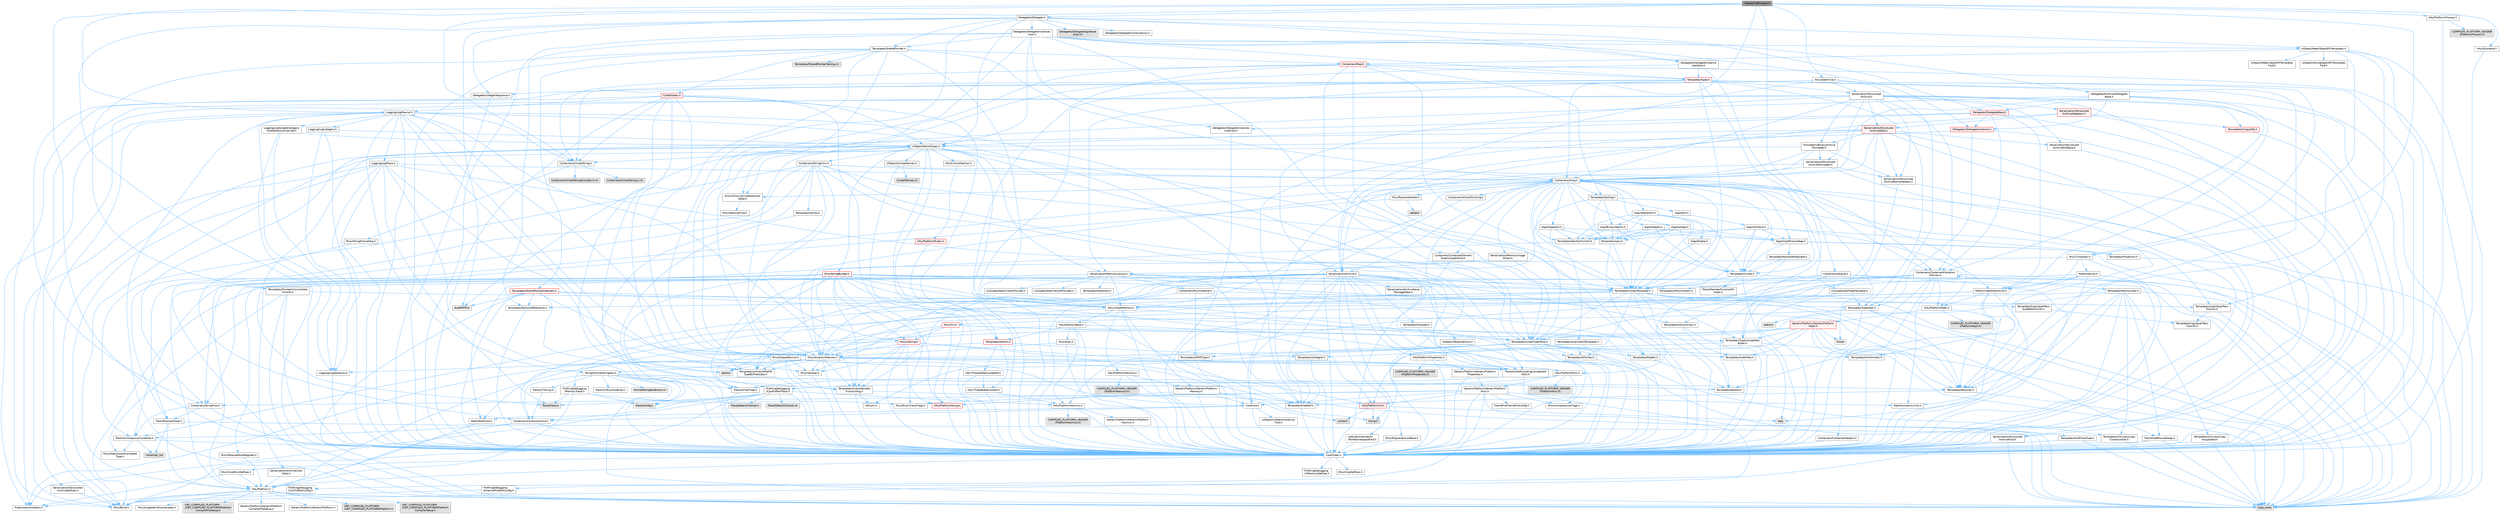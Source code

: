 digraph "InteractiveProcess.h"
{
 // INTERACTIVE_SVG=YES
 // LATEX_PDF_SIZE
  bgcolor="transparent";
  edge [fontname=Helvetica,fontsize=10,labelfontname=Helvetica,labelfontsize=10];
  node [fontname=Helvetica,fontsize=10,shape=box,height=0.2,width=0.4];
  Node1 [id="Node000001",label="InteractiveProcess.h",height=0.2,width=0.4,color="gray40", fillcolor="grey60", style="filled", fontcolor="black",tooltip=" "];
  Node1 -> Node2 [id="edge1_Node000001_Node000002",color="steelblue1",style="solid",tooltip=" "];
  Node2 [id="Node000002",label="Containers/Array.h",height=0.2,width=0.4,color="grey40", fillcolor="white", style="filled",URL="$df/dd0/Array_8h.html",tooltip=" "];
  Node2 -> Node3 [id="edge2_Node000002_Node000003",color="steelblue1",style="solid",tooltip=" "];
  Node3 [id="Node000003",label="CoreTypes.h",height=0.2,width=0.4,color="grey40", fillcolor="white", style="filled",URL="$dc/dec/CoreTypes_8h.html",tooltip=" "];
  Node3 -> Node4 [id="edge3_Node000003_Node000004",color="steelblue1",style="solid",tooltip=" "];
  Node4 [id="Node000004",label="HAL/Platform.h",height=0.2,width=0.4,color="grey40", fillcolor="white", style="filled",URL="$d9/dd0/Platform_8h.html",tooltip=" "];
  Node4 -> Node5 [id="edge4_Node000004_Node000005",color="steelblue1",style="solid",tooltip=" "];
  Node5 [id="Node000005",label="Misc/Build.h",height=0.2,width=0.4,color="grey40", fillcolor="white", style="filled",URL="$d3/dbb/Build_8h.html",tooltip=" "];
  Node4 -> Node6 [id="edge5_Node000004_Node000006",color="steelblue1",style="solid",tooltip=" "];
  Node6 [id="Node000006",label="Misc/LargeWorldCoordinates.h",height=0.2,width=0.4,color="grey40", fillcolor="white", style="filled",URL="$d2/dcb/LargeWorldCoordinates_8h.html",tooltip=" "];
  Node4 -> Node7 [id="edge6_Node000004_Node000007",color="steelblue1",style="solid",tooltip=" "];
  Node7 [id="Node000007",label="type_traits",height=0.2,width=0.4,color="grey60", fillcolor="#E0E0E0", style="filled",tooltip=" "];
  Node4 -> Node8 [id="edge7_Node000004_Node000008",color="steelblue1",style="solid",tooltip=" "];
  Node8 [id="Node000008",label="PreprocessorHelpers.h",height=0.2,width=0.4,color="grey40", fillcolor="white", style="filled",URL="$db/ddb/PreprocessorHelpers_8h.html",tooltip=" "];
  Node4 -> Node9 [id="edge8_Node000004_Node000009",color="steelblue1",style="solid",tooltip=" "];
  Node9 [id="Node000009",label="UBT_COMPILED_PLATFORM\l/UBT_COMPILED_PLATFORMPlatform\lCompilerPreSetup.h",height=0.2,width=0.4,color="grey60", fillcolor="#E0E0E0", style="filled",tooltip=" "];
  Node4 -> Node10 [id="edge9_Node000004_Node000010",color="steelblue1",style="solid",tooltip=" "];
  Node10 [id="Node000010",label="GenericPlatform/GenericPlatform\lCompilerPreSetup.h",height=0.2,width=0.4,color="grey40", fillcolor="white", style="filled",URL="$d9/dc8/GenericPlatformCompilerPreSetup_8h.html",tooltip=" "];
  Node4 -> Node11 [id="edge10_Node000004_Node000011",color="steelblue1",style="solid",tooltip=" "];
  Node11 [id="Node000011",label="GenericPlatform/GenericPlatform.h",height=0.2,width=0.4,color="grey40", fillcolor="white", style="filled",URL="$d6/d84/GenericPlatform_8h.html",tooltip=" "];
  Node4 -> Node12 [id="edge11_Node000004_Node000012",color="steelblue1",style="solid",tooltip=" "];
  Node12 [id="Node000012",label="UBT_COMPILED_PLATFORM\l/UBT_COMPILED_PLATFORMPlatform.h",height=0.2,width=0.4,color="grey60", fillcolor="#E0E0E0", style="filled",tooltip=" "];
  Node4 -> Node13 [id="edge12_Node000004_Node000013",color="steelblue1",style="solid",tooltip=" "];
  Node13 [id="Node000013",label="UBT_COMPILED_PLATFORM\l/UBT_COMPILED_PLATFORMPlatform\lCompilerSetup.h",height=0.2,width=0.4,color="grey60", fillcolor="#E0E0E0", style="filled",tooltip=" "];
  Node3 -> Node14 [id="edge13_Node000003_Node000014",color="steelblue1",style="solid",tooltip=" "];
  Node14 [id="Node000014",label="ProfilingDebugging\l/UMemoryDefines.h",height=0.2,width=0.4,color="grey40", fillcolor="white", style="filled",URL="$d2/da2/UMemoryDefines_8h.html",tooltip=" "];
  Node3 -> Node15 [id="edge14_Node000003_Node000015",color="steelblue1",style="solid",tooltip=" "];
  Node15 [id="Node000015",label="Misc/CoreMiscDefines.h",height=0.2,width=0.4,color="grey40", fillcolor="white", style="filled",URL="$da/d38/CoreMiscDefines_8h.html",tooltip=" "];
  Node15 -> Node4 [id="edge15_Node000015_Node000004",color="steelblue1",style="solid",tooltip=" "];
  Node15 -> Node8 [id="edge16_Node000015_Node000008",color="steelblue1",style="solid",tooltip=" "];
  Node3 -> Node16 [id="edge17_Node000003_Node000016",color="steelblue1",style="solid",tooltip=" "];
  Node16 [id="Node000016",label="Misc/CoreDefines.h",height=0.2,width=0.4,color="grey40", fillcolor="white", style="filled",URL="$d3/dd2/CoreDefines_8h.html",tooltip=" "];
  Node2 -> Node17 [id="edge18_Node000002_Node000017",color="steelblue1",style="solid",tooltip=" "];
  Node17 [id="Node000017",label="Misc/AssertionMacros.h",height=0.2,width=0.4,color="grey40", fillcolor="white", style="filled",URL="$d0/dfa/AssertionMacros_8h.html",tooltip=" "];
  Node17 -> Node3 [id="edge19_Node000017_Node000003",color="steelblue1",style="solid",tooltip=" "];
  Node17 -> Node4 [id="edge20_Node000017_Node000004",color="steelblue1",style="solid",tooltip=" "];
  Node17 -> Node18 [id="edge21_Node000017_Node000018",color="steelblue1",style="solid",tooltip=" "];
  Node18 [id="Node000018",label="HAL/PlatformMisc.h",height=0.2,width=0.4,color="grey40", fillcolor="white", style="filled",URL="$d0/df5/PlatformMisc_8h.html",tooltip=" "];
  Node18 -> Node3 [id="edge22_Node000018_Node000003",color="steelblue1",style="solid",tooltip=" "];
  Node18 -> Node19 [id="edge23_Node000018_Node000019",color="steelblue1",style="solid",tooltip=" "];
  Node19 [id="Node000019",label="GenericPlatform/GenericPlatform\lMisc.h",height=0.2,width=0.4,color="grey40", fillcolor="white", style="filled",URL="$db/d9a/GenericPlatformMisc_8h.html",tooltip=" "];
  Node19 -> Node20 [id="edge24_Node000019_Node000020",color="steelblue1",style="solid",tooltip=" "];
  Node20 [id="Node000020",label="Containers/StringFwd.h",height=0.2,width=0.4,color="grey40", fillcolor="white", style="filled",URL="$df/d37/StringFwd_8h.html",tooltip=" "];
  Node20 -> Node3 [id="edge25_Node000020_Node000003",color="steelblue1",style="solid",tooltip=" "];
  Node20 -> Node21 [id="edge26_Node000020_Node000021",color="steelblue1",style="solid",tooltip=" "];
  Node21 [id="Node000021",label="Traits/ElementType.h",height=0.2,width=0.4,color="grey40", fillcolor="white", style="filled",URL="$d5/d4f/ElementType_8h.html",tooltip=" "];
  Node21 -> Node4 [id="edge27_Node000021_Node000004",color="steelblue1",style="solid",tooltip=" "];
  Node21 -> Node22 [id="edge28_Node000021_Node000022",color="steelblue1",style="solid",tooltip=" "];
  Node22 [id="Node000022",label="initializer_list",height=0.2,width=0.4,color="grey60", fillcolor="#E0E0E0", style="filled",tooltip=" "];
  Node21 -> Node7 [id="edge29_Node000021_Node000007",color="steelblue1",style="solid",tooltip=" "];
  Node20 -> Node23 [id="edge30_Node000020_Node000023",color="steelblue1",style="solid",tooltip=" "];
  Node23 [id="Node000023",label="Traits/IsContiguousContainer.h",height=0.2,width=0.4,color="grey40", fillcolor="white", style="filled",URL="$d5/d3c/IsContiguousContainer_8h.html",tooltip=" "];
  Node23 -> Node3 [id="edge31_Node000023_Node000003",color="steelblue1",style="solid",tooltip=" "];
  Node23 -> Node24 [id="edge32_Node000023_Node000024",color="steelblue1",style="solid",tooltip=" "];
  Node24 [id="Node000024",label="Misc/StaticAssertComplete\lType.h",height=0.2,width=0.4,color="grey40", fillcolor="white", style="filled",URL="$d5/d4e/StaticAssertCompleteType_8h.html",tooltip=" "];
  Node23 -> Node22 [id="edge33_Node000023_Node000022",color="steelblue1",style="solid",tooltip=" "];
  Node19 -> Node25 [id="edge34_Node000019_Node000025",color="steelblue1",style="solid",tooltip=" "];
  Node25 [id="Node000025",label="CoreFwd.h",height=0.2,width=0.4,color="grey40", fillcolor="white", style="filled",URL="$d1/d1e/CoreFwd_8h.html",tooltip=" "];
  Node25 -> Node3 [id="edge35_Node000025_Node000003",color="steelblue1",style="solid",tooltip=" "];
  Node25 -> Node26 [id="edge36_Node000025_Node000026",color="steelblue1",style="solid",tooltip=" "];
  Node26 [id="Node000026",label="Containers/ContainersFwd.h",height=0.2,width=0.4,color="grey40", fillcolor="white", style="filled",URL="$d4/d0a/ContainersFwd_8h.html",tooltip=" "];
  Node26 -> Node4 [id="edge37_Node000026_Node000004",color="steelblue1",style="solid",tooltip=" "];
  Node26 -> Node3 [id="edge38_Node000026_Node000003",color="steelblue1",style="solid",tooltip=" "];
  Node26 -> Node23 [id="edge39_Node000026_Node000023",color="steelblue1",style="solid",tooltip=" "];
  Node25 -> Node27 [id="edge40_Node000025_Node000027",color="steelblue1",style="solid",tooltip=" "];
  Node27 [id="Node000027",label="Math/MathFwd.h",height=0.2,width=0.4,color="grey40", fillcolor="white", style="filled",URL="$d2/d10/MathFwd_8h.html",tooltip=" "];
  Node27 -> Node4 [id="edge41_Node000027_Node000004",color="steelblue1",style="solid",tooltip=" "];
  Node25 -> Node28 [id="edge42_Node000025_Node000028",color="steelblue1",style="solid",tooltip=" "];
  Node28 [id="Node000028",label="UObject/UObjectHierarchy\lFwd.h",height=0.2,width=0.4,color="grey40", fillcolor="white", style="filled",URL="$d3/d13/UObjectHierarchyFwd_8h.html",tooltip=" "];
  Node19 -> Node3 [id="edge43_Node000019_Node000003",color="steelblue1",style="solid",tooltip=" "];
  Node19 -> Node29 [id="edge44_Node000019_Node000029",color="steelblue1",style="solid",tooltip=" "];
  Node29 [id="Node000029",label="FramePro/FrameProConfig.h",height=0.2,width=0.4,color="grey40", fillcolor="white", style="filled",URL="$d7/d90/FrameProConfig_8h.html",tooltip=" "];
  Node19 -> Node30 [id="edge45_Node000019_Node000030",color="steelblue1",style="solid",tooltip=" "];
  Node30 [id="Node000030",label="HAL/PlatformCrt.h",height=0.2,width=0.4,color="red", fillcolor="#FFF0F0", style="filled",URL="$d8/d75/PlatformCrt_8h.html",tooltip=" "];
  Node30 -> Node31 [id="edge46_Node000030_Node000031",color="steelblue1",style="solid",tooltip=" "];
  Node31 [id="Node000031",label="new",height=0.2,width=0.4,color="grey60", fillcolor="#E0E0E0", style="filled",tooltip=" "];
  Node30 -> Node32 [id="edge47_Node000030_Node000032",color="steelblue1",style="solid",tooltip=" "];
  Node32 [id="Node000032",label="wchar.h",height=0.2,width=0.4,color="grey60", fillcolor="#E0E0E0", style="filled",tooltip=" "];
  Node30 -> Node39 [id="edge48_Node000030_Node000039",color="steelblue1",style="solid",tooltip=" "];
  Node39 [id="Node000039",label="string.h",height=0.2,width=0.4,color="grey60", fillcolor="#E0E0E0", style="filled",tooltip=" "];
  Node19 -> Node40 [id="edge49_Node000019_Node000040",color="steelblue1",style="solid",tooltip=" "];
  Node40 [id="Node000040",label="Math/NumericLimits.h",height=0.2,width=0.4,color="grey40", fillcolor="white", style="filled",URL="$df/d1b/NumericLimits_8h.html",tooltip=" "];
  Node40 -> Node3 [id="edge50_Node000040_Node000003",color="steelblue1",style="solid",tooltip=" "];
  Node19 -> Node41 [id="edge51_Node000019_Node000041",color="steelblue1",style="solid",tooltip=" "];
  Node41 [id="Node000041",label="Misc/CompressionFlags.h",height=0.2,width=0.4,color="grey40", fillcolor="white", style="filled",URL="$d9/d76/CompressionFlags_8h.html",tooltip=" "];
  Node19 -> Node42 [id="edge52_Node000019_Node000042",color="steelblue1",style="solid",tooltip=" "];
  Node42 [id="Node000042",label="Misc/EnumClassFlags.h",height=0.2,width=0.4,color="grey40", fillcolor="white", style="filled",URL="$d8/de7/EnumClassFlags_8h.html",tooltip=" "];
  Node19 -> Node43 [id="edge53_Node000019_Node000043",color="steelblue1",style="solid",tooltip=" "];
  Node43 [id="Node000043",label="ProfilingDebugging\l/CsvProfilerConfig.h",height=0.2,width=0.4,color="grey40", fillcolor="white", style="filled",URL="$d3/d88/CsvProfilerConfig_8h.html",tooltip=" "];
  Node43 -> Node5 [id="edge54_Node000043_Node000005",color="steelblue1",style="solid",tooltip=" "];
  Node19 -> Node44 [id="edge55_Node000019_Node000044",color="steelblue1",style="solid",tooltip=" "];
  Node44 [id="Node000044",label="ProfilingDebugging\l/ExternalProfilerConfig.h",height=0.2,width=0.4,color="grey40", fillcolor="white", style="filled",URL="$d3/dbb/ExternalProfilerConfig_8h.html",tooltip=" "];
  Node44 -> Node5 [id="edge56_Node000044_Node000005",color="steelblue1",style="solid",tooltip=" "];
  Node18 -> Node45 [id="edge57_Node000018_Node000045",color="steelblue1",style="solid",tooltip=" "];
  Node45 [id="Node000045",label="COMPILED_PLATFORM_HEADER\l(PlatformMisc.h)",height=0.2,width=0.4,color="grey60", fillcolor="#E0E0E0", style="filled",tooltip=" "];
  Node18 -> Node46 [id="edge58_Node000018_Node000046",color="steelblue1",style="solid",tooltip=" "];
  Node46 [id="Node000046",label="ProfilingDebugging\l/CpuProfilerTrace.h",height=0.2,width=0.4,color="grey40", fillcolor="white", style="filled",URL="$da/dcb/CpuProfilerTrace_8h.html",tooltip=" "];
  Node46 -> Node3 [id="edge59_Node000046_Node000003",color="steelblue1",style="solid",tooltip=" "];
  Node46 -> Node26 [id="edge60_Node000046_Node000026",color="steelblue1",style="solid",tooltip=" "];
  Node46 -> Node47 [id="edge61_Node000046_Node000047",color="steelblue1",style="solid",tooltip=" "];
  Node47 [id="Node000047",label="HAL/PlatformAtomics.h",height=0.2,width=0.4,color="grey40", fillcolor="white", style="filled",URL="$d3/d36/PlatformAtomics_8h.html",tooltip=" "];
  Node47 -> Node3 [id="edge62_Node000047_Node000003",color="steelblue1",style="solid",tooltip=" "];
  Node47 -> Node48 [id="edge63_Node000047_Node000048",color="steelblue1",style="solid",tooltip=" "];
  Node48 [id="Node000048",label="GenericPlatform/GenericPlatform\lAtomics.h",height=0.2,width=0.4,color="grey40", fillcolor="white", style="filled",URL="$da/d72/GenericPlatformAtomics_8h.html",tooltip=" "];
  Node48 -> Node3 [id="edge64_Node000048_Node000003",color="steelblue1",style="solid",tooltip=" "];
  Node47 -> Node49 [id="edge65_Node000047_Node000049",color="steelblue1",style="solid",tooltip=" "];
  Node49 [id="Node000049",label="COMPILED_PLATFORM_HEADER\l(PlatformAtomics.h)",height=0.2,width=0.4,color="grey60", fillcolor="#E0E0E0", style="filled",tooltip=" "];
  Node46 -> Node8 [id="edge66_Node000046_Node000008",color="steelblue1",style="solid",tooltip=" "];
  Node46 -> Node5 [id="edge67_Node000046_Node000005",color="steelblue1",style="solid",tooltip=" "];
  Node46 -> Node50 [id="edge68_Node000046_Node000050",color="steelblue1",style="solid",tooltip=" "];
  Node50 [id="Node000050",label="Trace/Config.h",height=0.2,width=0.4,color="grey60", fillcolor="#E0E0E0", style="filled",tooltip=" "];
  Node46 -> Node51 [id="edge69_Node000046_Node000051",color="steelblue1",style="solid",tooltip=" "];
  Node51 [id="Node000051",label="Trace/Detail/Channel.h",height=0.2,width=0.4,color="grey60", fillcolor="#E0E0E0", style="filled",tooltip=" "];
  Node46 -> Node52 [id="edge70_Node000046_Node000052",color="steelblue1",style="solid",tooltip=" "];
  Node52 [id="Node000052",label="Trace/Detail/Channel.inl",height=0.2,width=0.4,color="grey60", fillcolor="#E0E0E0", style="filled",tooltip=" "];
  Node46 -> Node53 [id="edge71_Node000046_Node000053",color="steelblue1",style="solid",tooltip=" "];
  Node53 [id="Node000053",label="Trace/Trace.h",height=0.2,width=0.4,color="grey60", fillcolor="#E0E0E0", style="filled",tooltip=" "];
  Node17 -> Node8 [id="edge72_Node000017_Node000008",color="steelblue1",style="solid",tooltip=" "];
  Node17 -> Node54 [id="edge73_Node000017_Node000054",color="steelblue1",style="solid",tooltip=" "];
  Node54 [id="Node000054",label="Templates/EnableIf.h",height=0.2,width=0.4,color="grey40", fillcolor="white", style="filled",URL="$d7/d60/EnableIf_8h.html",tooltip=" "];
  Node54 -> Node3 [id="edge74_Node000054_Node000003",color="steelblue1",style="solid",tooltip=" "];
  Node17 -> Node55 [id="edge75_Node000017_Node000055",color="steelblue1",style="solid",tooltip=" "];
  Node55 [id="Node000055",label="Templates/IsArrayOrRefOf\lTypeByPredicate.h",height=0.2,width=0.4,color="grey40", fillcolor="white", style="filled",URL="$d6/da1/IsArrayOrRefOfTypeByPredicate_8h.html",tooltip=" "];
  Node55 -> Node3 [id="edge76_Node000055_Node000003",color="steelblue1",style="solid",tooltip=" "];
  Node17 -> Node56 [id="edge77_Node000017_Node000056",color="steelblue1",style="solid",tooltip=" "];
  Node56 [id="Node000056",label="Templates/IsValidVariadic\lFunctionArg.h",height=0.2,width=0.4,color="grey40", fillcolor="white", style="filled",URL="$d0/dc8/IsValidVariadicFunctionArg_8h.html",tooltip=" "];
  Node56 -> Node3 [id="edge78_Node000056_Node000003",color="steelblue1",style="solid",tooltip=" "];
  Node56 -> Node57 [id="edge79_Node000056_Node000057",color="steelblue1",style="solid",tooltip=" "];
  Node57 [id="Node000057",label="IsEnum.h",height=0.2,width=0.4,color="grey40", fillcolor="white", style="filled",URL="$d4/de5/IsEnum_8h.html",tooltip=" "];
  Node56 -> Node7 [id="edge80_Node000056_Node000007",color="steelblue1",style="solid",tooltip=" "];
  Node17 -> Node58 [id="edge81_Node000017_Node000058",color="steelblue1",style="solid",tooltip=" "];
  Node58 [id="Node000058",label="Traits/IsCharEncodingCompatible\lWith.h",height=0.2,width=0.4,color="grey40", fillcolor="white", style="filled",URL="$df/dd1/IsCharEncodingCompatibleWith_8h.html",tooltip=" "];
  Node58 -> Node7 [id="edge82_Node000058_Node000007",color="steelblue1",style="solid",tooltip=" "];
  Node58 -> Node59 [id="edge83_Node000058_Node000059",color="steelblue1",style="solid",tooltip=" "];
  Node59 [id="Node000059",label="Traits/IsCharType.h",height=0.2,width=0.4,color="grey40", fillcolor="white", style="filled",URL="$db/d51/IsCharType_8h.html",tooltip=" "];
  Node59 -> Node3 [id="edge84_Node000059_Node000003",color="steelblue1",style="solid",tooltip=" "];
  Node17 -> Node60 [id="edge85_Node000017_Node000060",color="steelblue1",style="solid",tooltip=" "];
  Node60 [id="Node000060",label="Misc/VarArgs.h",height=0.2,width=0.4,color="grey40", fillcolor="white", style="filled",URL="$d5/d6f/VarArgs_8h.html",tooltip=" "];
  Node60 -> Node3 [id="edge86_Node000060_Node000003",color="steelblue1",style="solid",tooltip=" "];
  Node17 -> Node61 [id="edge87_Node000017_Node000061",color="steelblue1",style="solid",tooltip=" "];
  Node61 [id="Node000061",label="String/FormatStringSan.h",height=0.2,width=0.4,color="grey40", fillcolor="white", style="filled",URL="$d3/d8b/FormatStringSan_8h.html",tooltip=" "];
  Node61 -> Node7 [id="edge88_Node000061_Node000007",color="steelblue1",style="solid",tooltip=" "];
  Node61 -> Node3 [id="edge89_Node000061_Node000003",color="steelblue1",style="solid",tooltip=" "];
  Node61 -> Node62 [id="edge90_Node000061_Node000062",color="steelblue1",style="solid",tooltip=" "];
  Node62 [id="Node000062",label="Templates/Requires.h",height=0.2,width=0.4,color="grey40", fillcolor="white", style="filled",URL="$dc/d96/Requires_8h.html",tooltip=" "];
  Node62 -> Node54 [id="edge91_Node000062_Node000054",color="steelblue1",style="solid",tooltip=" "];
  Node62 -> Node7 [id="edge92_Node000062_Node000007",color="steelblue1",style="solid",tooltip=" "];
  Node61 -> Node63 [id="edge93_Node000061_Node000063",color="steelblue1",style="solid",tooltip=" "];
  Node63 [id="Node000063",label="Templates/Identity.h",height=0.2,width=0.4,color="grey40", fillcolor="white", style="filled",URL="$d0/dd5/Identity_8h.html",tooltip=" "];
  Node61 -> Node56 [id="edge94_Node000061_Node000056",color="steelblue1",style="solid",tooltip=" "];
  Node61 -> Node59 [id="edge95_Node000061_Node000059",color="steelblue1",style="solid",tooltip=" "];
  Node61 -> Node64 [id="edge96_Node000061_Node000064",color="steelblue1",style="solid",tooltip=" "];
  Node64 [id="Node000064",label="Traits/IsTEnumAsByte.h",height=0.2,width=0.4,color="grey40", fillcolor="white", style="filled",URL="$d1/de6/IsTEnumAsByte_8h.html",tooltip=" "];
  Node61 -> Node65 [id="edge97_Node000061_Node000065",color="steelblue1",style="solid",tooltip=" "];
  Node65 [id="Node000065",label="Traits/IsTString.h",height=0.2,width=0.4,color="grey40", fillcolor="white", style="filled",URL="$d0/df8/IsTString_8h.html",tooltip=" "];
  Node65 -> Node26 [id="edge98_Node000065_Node000026",color="steelblue1",style="solid",tooltip=" "];
  Node61 -> Node26 [id="edge99_Node000061_Node000026",color="steelblue1",style="solid",tooltip=" "];
  Node61 -> Node66 [id="edge100_Node000061_Node000066",color="steelblue1",style="solid",tooltip=" "];
  Node66 [id="Node000066",label="FormatStringSanErrors.inl",height=0.2,width=0.4,color="grey60", fillcolor="#E0E0E0", style="filled",tooltip=" "];
  Node17 -> Node67 [id="edge101_Node000017_Node000067",color="steelblue1",style="solid",tooltip=" "];
  Node67 [id="Node000067",label="atomic",height=0.2,width=0.4,color="grey60", fillcolor="#E0E0E0", style="filled",tooltip=" "];
  Node2 -> Node68 [id="edge102_Node000002_Node000068",color="steelblue1",style="solid",tooltip=" "];
  Node68 [id="Node000068",label="Misc/IntrusiveUnsetOptional\lState.h",height=0.2,width=0.4,color="grey40", fillcolor="white", style="filled",URL="$d2/d0a/IntrusiveUnsetOptionalState_8h.html",tooltip=" "];
  Node68 -> Node69 [id="edge103_Node000068_Node000069",color="steelblue1",style="solid",tooltip=" "];
  Node69 [id="Node000069",label="Misc/OptionalFwd.h",height=0.2,width=0.4,color="grey40", fillcolor="white", style="filled",URL="$dc/d50/OptionalFwd_8h.html",tooltip=" "];
  Node2 -> Node70 [id="edge104_Node000002_Node000070",color="steelblue1",style="solid",tooltip=" "];
  Node70 [id="Node000070",label="Misc/ReverseIterate.h",height=0.2,width=0.4,color="grey40", fillcolor="white", style="filled",URL="$db/de3/ReverseIterate_8h.html",tooltip=" "];
  Node70 -> Node4 [id="edge105_Node000070_Node000004",color="steelblue1",style="solid",tooltip=" "];
  Node70 -> Node71 [id="edge106_Node000070_Node000071",color="steelblue1",style="solid",tooltip=" "];
  Node71 [id="Node000071",label="iterator",height=0.2,width=0.4,color="grey60", fillcolor="#E0E0E0", style="filled",tooltip=" "];
  Node2 -> Node72 [id="edge107_Node000002_Node000072",color="steelblue1",style="solid",tooltip=" "];
  Node72 [id="Node000072",label="HAL/UnrealMemory.h",height=0.2,width=0.4,color="grey40", fillcolor="white", style="filled",URL="$d9/d96/UnrealMemory_8h.html",tooltip=" "];
  Node72 -> Node3 [id="edge108_Node000072_Node000003",color="steelblue1",style="solid",tooltip=" "];
  Node72 -> Node73 [id="edge109_Node000072_Node000073",color="steelblue1",style="solid",tooltip=" "];
  Node73 [id="Node000073",label="GenericPlatform/GenericPlatform\lMemory.h",height=0.2,width=0.4,color="grey40", fillcolor="white", style="filled",URL="$dd/d22/GenericPlatformMemory_8h.html",tooltip=" "];
  Node73 -> Node25 [id="edge110_Node000073_Node000025",color="steelblue1",style="solid",tooltip=" "];
  Node73 -> Node3 [id="edge111_Node000073_Node000003",color="steelblue1",style="solid",tooltip=" "];
  Node73 -> Node74 [id="edge112_Node000073_Node000074",color="steelblue1",style="solid",tooltip=" "];
  Node74 [id="Node000074",label="HAL/PlatformString.h",height=0.2,width=0.4,color="red", fillcolor="#FFF0F0", style="filled",URL="$db/db5/PlatformString_8h.html",tooltip=" "];
  Node74 -> Node3 [id="edge113_Node000074_Node000003",color="steelblue1",style="solid",tooltip=" "];
  Node73 -> Node39 [id="edge114_Node000073_Node000039",color="steelblue1",style="solid",tooltip=" "];
  Node73 -> Node32 [id="edge115_Node000073_Node000032",color="steelblue1",style="solid",tooltip=" "];
  Node72 -> Node76 [id="edge116_Node000072_Node000076",color="steelblue1",style="solid",tooltip=" "];
  Node76 [id="Node000076",label="HAL/MemoryBase.h",height=0.2,width=0.4,color="grey40", fillcolor="white", style="filled",URL="$d6/d9f/MemoryBase_8h.html",tooltip=" "];
  Node76 -> Node3 [id="edge117_Node000076_Node000003",color="steelblue1",style="solid",tooltip=" "];
  Node76 -> Node47 [id="edge118_Node000076_Node000047",color="steelblue1",style="solid",tooltip=" "];
  Node76 -> Node30 [id="edge119_Node000076_Node000030",color="steelblue1",style="solid",tooltip=" "];
  Node76 -> Node77 [id="edge120_Node000076_Node000077",color="steelblue1",style="solid",tooltip=" "];
  Node77 [id="Node000077",label="Misc/Exec.h",height=0.2,width=0.4,color="grey40", fillcolor="white", style="filled",URL="$de/ddb/Exec_8h.html",tooltip=" "];
  Node77 -> Node3 [id="edge121_Node000077_Node000003",color="steelblue1",style="solid",tooltip=" "];
  Node77 -> Node17 [id="edge122_Node000077_Node000017",color="steelblue1",style="solid",tooltip=" "];
  Node76 -> Node78 [id="edge123_Node000076_Node000078",color="steelblue1",style="solid",tooltip=" "];
  Node78 [id="Node000078",label="Misc/OutputDevice.h",height=0.2,width=0.4,color="grey40", fillcolor="white", style="filled",URL="$d7/d32/OutputDevice_8h.html",tooltip=" "];
  Node78 -> Node25 [id="edge124_Node000078_Node000025",color="steelblue1",style="solid",tooltip=" "];
  Node78 -> Node3 [id="edge125_Node000078_Node000003",color="steelblue1",style="solid",tooltip=" "];
  Node78 -> Node79 [id="edge126_Node000078_Node000079",color="steelblue1",style="solid",tooltip=" "];
  Node79 [id="Node000079",label="Logging/LogVerbosity.h",height=0.2,width=0.4,color="grey40", fillcolor="white", style="filled",URL="$d2/d8f/LogVerbosity_8h.html",tooltip=" "];
  Node79 -> Node3 [id="edge127_Node000079_Node000003",color="steelblue1",style="solid",tooltip=" "];
  Node78 -> Node60 [id="edge128_Node000078_Node000060",color="steelblue1",style="solid",tooltip=" "];
  Node78 -> Node55 [id="edge129_Node000078_Node000055",color="steelblue1",style="solid",tooltip=" "];
  Node78 -> Node56 [id="edge130_Node000078_Node000056",color="steelblue1",style="solid",tooltip=" "];
  Node78 -> Node58 [id="edge131_Node000078_Node000058",color="steelblue1",style="solid",tooltip=" "];
  Node76 -> Node80 [id="edge132_Node000076_Node000080",color="steelblue1",style="solid",tooltip=" "];
  Node80 [id="Node000080",label="Templates/Atomic.h",height=0.2,width=0.4,color="red", fillcolor="#FFF0F0", style="filled",URL="$d3/d91/Atomic_8h.html",tooltip=" "];
  Node80 -> Node81 [id="edge133_Node000080_Node000081",color="steelblue1",style="solid",tooltip=" "];
  Node81 [id="Node000081",label="HAL/ThreadSafeCounter.h",height=0.2,width=0.4,color="grey40", fillcolor="white", style="filled",URL="$dc/dc9/ThreadSafeCounter_8h.html",tooltip=" "];
  Node81 -> Node3 [id="edge134_Node000081_Node000003",color="steelblue1",style="solid",tooltip=" "];
  Node81 -> Node47 [id="edge135_Node000081_Node000047",color="steelblue1",style="solid",tooltip=" "];
  Node80 -> Node82 [id="edge136_Node000080_Node000082",color="steelblue1",style="solid",tooltip=" "];
  Node82 [id="Node000082",label="HAL/ThreadSafeCounter64.h",height=0.2,width=0.4,color="grey40", fillcolor="white", style="filled",URL="$d0/d12/ThreadSafeCounter64_8h.html",tooltip=" "];
  Node82 -> Node3 [id="edge137_Node000082_Node000003",color="steelblue1",style="solid",tooltip=" "];
  Node82 -> Node81 [id="edge138_Node000082_Node000081",color="steelblue1",style="solid",tooltip=" "];
  Node80 -> Node83 [id="edge139_Node000080_Node000083",color="steelblue1",style="solid",tooltip=" "];
  Node83 [id="Node000083",label="Templates/IsIntegral.h",height=0.2,width=0.4,color="grey40", fillcolor="white", style="filled",URL="$da/d64/IsIntegral_8h.html",tooltip=" "];
  Node83 -> Node3 [id="edge140_Node000083_Node000003",color="steelblue1",style="solid",tooltip=" "];
  Node80 -> Node67 [id="edge141_Node000080_Node000067",color="steelblue1",style="solid",tooltip=" "];
  Node72 -> Node89 [id="edge142_Node000072_Node000089",color="steelblue1",style="solid",tooltip=" "];
  Node89 [id="Node000089",label="HAL/PlatformMemory.h",height=0.2,width=0.4,color="grey40", fillcolor="white", style="filled",URL="$de/d68/PlatformMemory_8h.html",tooltip=" "];
  Node89 -> Node3 [id="edge143_Node000089_Node000003",color="steelblue1",style="solid",tooltip=" "];
  Node89 -> Node73 [id="edge144_Node000089_Node000073",color="steelblue1",style="solid",tooltip=" "];
  Node89 -> Node90 [id="edge145_Node000089_Node000090",color="steelblue1",style="solid",tooltip=" "];
  Node90 [id="Node000090",label="COMPILED_PLATFORM_HEADER\l(PlatformMemory.h)",height=0.2,width=0.4,color="grey60", fillcolor="#E0E0E0", style="filled",tooltip=" "];
  Node72 -> Node91 [id="edge146_Node000072_Node000091",color="steelblue1",style="solid",tooltip=" "];
  Node91 [id="Node000091",label="ProfilingDebugging\l/MemoryTrace.h",height=0.2,width=0.4,color="grey40", fillcolor="white", style="filled",URL="$da/dd7/MemoryTrace_8h.html",tooltip=" "];
  Node91 -> Node4 [id="edge147_Node000091_Node000004",color="steelblue1",style="solid",tooltip=" "];
  Node91 -> Node42 [id="edge148_Node000091_Node000042",color="steelblue1",style="solid",tooltip=" "];
  Node91 -> Node50 [id="edge149_Node000091_Node000050",color="steelblue1",style="solid",tooltip=" "];
  Node91 -> Node53 [id="edge150_Node000091_Node000053",color="steelblue1",style="solid",tooltip=" "];
  Node72 -> Node92 [id="edge151_Node000072_Node000092",color="steelblue1",style="solid",tooltip=" "];
  Node92 [id="Node000092",label="Templates/IsPointer.h",height=0.2,width=0.4,color="grey40", fillcolor="white", style="filled",URL="$d7/d05/IsPointer_8h.html",tooltip=" "];
  Node92 -> Node3 [id="edge152_Node000092_Node000003",color="steelblue1",style="solid",tooltip=" "];
  Node2 -> Node93 [id="edge153_Node000002_Node000093",color="steelblue1",style="solid",tooltip=" "];
  Node93 [id="Node000093",label="Templates/UnrealTypeTraits.h",height=0.2,width=0.4,color="grey40", fillcolor="white", style="filled",URL="$d2/d2d/UnrealTypeTraits_8h.html",tooltip=" "];
  Node93 -> Node3 [id="edge154_Node000093_Node000003",color="steelblue1",style="solid",tooltip=" "];
  Node93 -> Node92 [id="edge155_Node000093_Node000092",color="steelblue1",style="solid",tooltip=" "];
  Node93 -> Node17 [id="edge156_Node000093_Node000017",color="steelblue1",style="solid",tooltip=" "];
  Node93 -> Node85 [id="edge157_Node000093_Node000085",color="steelblue1",style="solid",tooltip=" "];
  Node85 [id="Node000085",label="Templates/AndOrNot.h",height=0.2,width=0.4,color="grey40", fillcolor="white", style="filled",URL="$db/d0a/AndOrNot_8h.html",tooltip=" "];
  Node85 -> Node3 [id="edge158_Node000085_Node000003",color="steelblue1",style="solid",tooltip=" "];
  Node93 -> Node54 [id="edge159_Node000093_Node000054",color="steelblue1",style="solid",tooltip=" "];
  Node93 -> Node94 [id="edge160_Node000093_Node000094",color="steelblue1",style="solid",tooltip=" "];
  Node94 [id="Node000094",label="Templates/IsArithmetic.h",height=0.2,width=0.4,color="grey40", fillcolor="white", style="filled",URL="$d2/d5d/IsArithmetic_8h.html",tooltip=" "];
  Node94 -> Node3 [id="edge161_Node000094_Node000003",color="steelblue1",style="solid",tooltip=" "];
  Node93 -> Node57 [id="edge162_Node000093_Node000057",color="steelblue1",style="solid",tooltip=" "];
  Node93 -> Node95 [id="edge163_Node000093_Node000095",color="steelblue1",style="solid",tooltip=" "];
  Node95 [id="Node000095",label="Templates/Models.h",height=0.2,width=0.4,color="grey40", fillcolor="white", style="filled",URL="$d3/d0c/Models_8h.html",tooltip=" "];
  Node95 -> Node63 [id="edge164_Node000095_Node000063",color="steelblue1",style="solid",tooltip=" "];
  Node93 -> Node96 [id="edge165_Node000093_Node000096",color="steelblue1",style="solid",tooltip=" "];
  Node96 [id="Node000096",label="Templates/IsPODType.h",height=0.2,width=0.4,color="grey40", fillcolor="white", style="filled",URL="$d7/db1/IsPODType_8h.html",tooltip=" "];
  Node96 -> Node3 [id="edge166_Node000096_Node000003",color="steelblue1",style="solid",tooltip=" "];
  Node93 -> Node97 [id="edge167_Node000093_Node000097",color="steelblue1",style="solid",tooltip=" "];
  Node97 [id="Node000097",label="Templates/IsUECoreType.h",height=0.2,width=0.4,color="grey40", fillcolor="white", style="filled",URL="$d1/db8/IsUECoreType_8h.html",tooltip=" "];
  Node97 -> Node3 [id="edge168_Node000097_Node000003",color="steelblue1",style="solid",tooltip=" "];
  Node97 -> Node7 [id="edge169_Node000097_Node000007",color="steelblue1",style="solid",tooltip=" "];
  Node93 -> Node86 [id="edge170_Node000093_Node000086",color="steelblue1",style="solid",tooltip=" "];
  Node86 [id="Node000086",label="Templates/IsTriviallyCopy\lConstructible.h",height=0.2,width=0.4,color="grey40", fillcolor="white", style="filled",URL="$d3/d78/IsTriviallyCopyConstructible_8h.html",tooltip=" "];
  Node86 -> Node3 [id="edge171_Node000086_Node000003",color="steelblue1",style="solid",tooltip=" "];
  Node86 -> Node7 [id="edge172_Node000086_Node000007",color="steelblue1",style="solid",tooltip=" "];
  Node2 -> Node98 [id="edge173_Node000002_Node000098",color="steelblue1",style="solid",tooltip=" "];
  Node98 [id="Node000098",label="Templates/UnrealTemplate.h",height=0.2,width=0.4,color="grey40", fillcolor="white", style="filled",URL="$d4/d24/UnrealTemplate_8h.html",tooltip=" "];
  Node98 -> Node3 [id="edge174_Node000098_Node000003",color="steelblue1",style="solid",tooltip=" "];
  Node98 -> Node92 [id="edge175_Node000098_Node000092",color="steelblue1",style="solid",tooltip=" "];
  Node98 -> Node72 [id="edge176_Node000098_Node000072",color="steelblue1",style="solid",tooltip=" "];
  Node98 -> Node99 [id="edge177_Node000098_Node000099",color="steelblue1",style="solid",tooltip=" "];
  Node99 [id="Node000099",label="Templates/CopyQualifiers\lAndRefsFromTo.h",height=0.2,width=0.4,color="grey40", fillcolor="white", style="filled",URL="$d3/db3/CopyQualifiersAndRefsFromTo_8h.html",tooltip=" "];
  Node99 -> Node100 [id="edge178_Node000099_Node000100",color="steelblue1",style="solid",tooltip=" "];
  Node100 [id="Node000100",label="Templates/CopyQualifiers\lFromTo.h",height=0.2,width=0.4,color="grey40", fillcolor="white", style="filled",URL="$d5/db4/CopyQualifiersFromTo_8h.html",tooltip=" "];
  Node98 -> Node93 [id="edge179_Node000098_Node000093",color="steelblue1",style="solid",tooltip=" "];
  Node98 -> Node101 [id="edge180_Node000098_Node000101",color="steelblue1",style="solid",tooltip=" "];
  Node101 [id="Node000101",label="Templates/RemoveReference.h",height=0.2,width=0.4,color="grey40", fillcolor="white", style="filled",URL="$da/dbe/RemoveReference_8h.html",tooltip=" "];
  Node101 -> Node3 [id="edge181_Node000101_Node000003",color="steelblue1",style="solid",tooltip=" "];
  Node98 -> Node62 [id="edge182_Node000098_Node000062",color="steelblue1",style="solid",tooltip=" "];
  Node98 -> Node102 [id="edge183_Node000098_Node000102",color="steelblue1",style="solid",tooltip=" "];
  Node102 [id="Node000102",label="Templates/TypeCompatible\lBytes.h",height=0.2,width=0.4,color="grey40", fillcolor="white", style="filled",URL="$df/d0a/TypeCompatibleBytes_8h.html",tooltip=" "];
  Node102 -> Node3 [id="edge184_Node000102_Node000003",color="steelblue1",style="solid",tooltip=" "];
  Node102 -> Node39 [id="edge185_Node000102_Node000039",color="steelblue1",style="solid",tooltip=" "];
  Node102 -> Node31 [id="edge186_Node000102_Node000031",color="steelblue1",style="solid",tooltip=" "];
  Node102 -> Node7 [id="edge187_Node000102_Node000007",color="steelblue1",style="solid",tooltip=" "];
  Node98 -> Node63 [id="edge188_Node000098_Node000063",color="steelblue1",style="solid",tooltip=" "];
  Node98 -> Node23 [id="edge189_Node000098_Node000023",color="steelblue1",style="solid",tooltip=" "];
  Node98 -> Node103 [id="edge190_Node000098_Node000103",color="steelblue1",style="solid",tooltip=" "];
  Node103 [id="Node000103",label="Traits/UseBitwiseSwap.h",height=0.2,width=0.4,color="grey40", fillcolor="white", style="filled",URL="$db/df3/UseBitwiseSwap_8h.html",tooltip=" "];
  Node103 -> Node3 [id="edge191_Node000103_Node000003",color="steelblue1",style="solid",tooltip=" "];
  Node103 -> Node7 [id="edge192_Node000103_Node000007",color="steelblue1",style="solid",tooltip=" "];
  Node98 -> Node7 [id="edge193_Node000098_Node000007",color="steelblue1",style="solid",tooltip=" "];
  Node2 -> Node104 [id="edge194_Node000002_Node000104",color="steelblue1",style="solid",tooltip=" "];
  Node104 [id="Node000104",label="Containers/AllowShrinking.h",height=0.2,width=0.4,color="grey40", fillcolor="white", style="filled",URL="$d7/d1a/AllowShrinking_8h.html",tooltip=" "];
  Node104 -> Node3 [id="edge195_Node000104_Node000003",color="steelblue1",style="solid",tooltip=" "];
  Node2 -> Node105 [id="edge196_Node000002_Node000105",color="steelblue1",style="solid",tooltip=" "];
  Node105 [id="Node000105",label="Containers/ContainerAllocation\lPolicies.h",height=0.2,width=0.4,color="grey40", fillcolor="white", style="filled",URL="$d7/dff/ContainerAllocationPolicies_8h.html",tooltip=" "];
  Node105 -> Node3 [id="edge197_Node000105_Node000003",color="steelblue1",style="solid",tooltip=" "];
  Node105 -> Node106 [id="edge198_Node000105_Node000106",color="steelblue1",style="solid",tooltip=" "];
  Node106 [id="Node000106",label="Containers/ContainerHelpers.h",height=0.2,width=0.4,color="grey40", fillcolor="white", style="filled",URL="$d7/d33/ContainerHelpers_8h.html",tooltip=" "];
  Node106 -> Node3 [id="edge199_Node000106_Node000003",color="steelblue1",style="solid",tooltip=" "];
  Node105 -> Node105 [id="edge200_Node000105_Node000105",color="steelblue1",style="solid",tooltip=" "];
  Node105 -> Node107 [id="edge201_Node000105_Node000107",color="steelblue1",style="solid",tooltip=" "];
  Node107 [id="Node000107",label="HAL/PlatformMath.h",height=0.2,width=0.4,color="grey40", fillcolor="white", style="filled",URL="$dc/d53/PlatformMath_8h.html",tooltip=" "];
  Node107 -> Node3 [id="edge202_Node000107_Node000003",color="steelblue1",style="solid",tooltip=" "];
  Node107 -> Node108 [id="edge203_Node000107_Node000108",color="steelblue1",style="solid",tooltip=" "];
  Node108 [id="Node000108",label="GenericPlatform/GenericPlatform\lMath.h",height=0.2,width=0.4,color="red", fillcolor="#FFF0F0", style="filled",URL="$d5/d79/GenericPlatformMath_8h.html",tooltip=" "];
  Node108 -> Node3 [id="edge204_Node000108_Node000003",color="steelblue1",style="solid",tooltip=" "];
  Node108 -> Node26 [id="edge205_Node000108_Node000026",color="steelblue1",style="solid",tooltip=" "];
  Node108 -> Node30 [id="edge206_Node000108_Node000030",color="steelblue1",style="solid",tooltip=" "];
  Node108 -> Node85 [id="edge207_Node000108_Node000085",color="steelblue1",style="solid",tooltip=" "];
  Node108 -> Node93 [id="edge208_Node000108_Node000093",color="steelblue1",style="solid",tooltip=" "];
  Node108 -> Node62 [id="edge209_Node000108_Node000062",color="steelblue1",style="solid",tooltip=" "];
  Node108 -> Node102 [id="edge210_Node000108_Node000102",color="steelblue1",style="solid",tooltip=" "];
  Node108 -> Node113 [id="edge211_Node000108_Node000113",color="steelblue1",style="solid",tooltip=" "];
  Node113 [id="Node000113",label="limits",height=0.2,width=0.4,color="grey60", fillcolor="#E0E0E0", style="filled",tooltip=" "];
  Node108 -> Node7 [id="edge212_Node000108_Node000007",color="steelblue1",style="solid",tooltip=" "];
  Node107 -> Node114 [id="edge213_Node000107_Node000114",color="steelblue1",style="solid",tooltip=" "];
  Node114 [id="Node000114",label="COMPILED_PLATFORM_HEADER\l(PlatformMath.h)",height=0.2,width=0.4,color="grey60", fillcolor="#E0E0E0", style="filled",tooltip=" "];
  Node105 -> Node72 [id="edge214_Node000105_Node000072",color="steelblue1",style="solid",tooltip=" "];
  Node105 -> Node40 [id="edge215_Node000105_Node000040",color="steelblue1",style="solid",tooltip=" "];
  Node105 -> Node17 [id="edge216_Node000105_Node000017",color="steelblue1",style="solid",tooltip=" "];
  Node105 -> Node115 [id="edge217_Node000105_Node000115",color="steelblue1",style="solid",tooltip=" "];
  Node115 [id="Node000115",label="Templates/IsPolymorphic.h",height=0.2,width=0.4,color="grey40", fillcolor="white", style="filled",URL="$dc/d20/IsPolymorphic_8h.html",tooltip=" "];
  Node105 -> Node116 [id="edge218_Node000105_Node000116",color="steelblue1",style="solid",tooltip=" "];
  Node116 [id="Node000116",label="Templates/MemoryOps.h",height=0.2,width=0.4,color="grey40", fillcolor="white", style="filled",URL="$db/dea/MemoryOps_8h.html",tooltip=" "];
  Node116 -> Node3 [id="edge219_Node000116_Node000003",color="steelblue1",style="solid",tooltip=" "];
  Node116 -> Node72 [id="edge220_Node000116_Node000072",color="steelblue1",style="solid",tooltip=" "];
  Node116 -> Node87 [id="edge221_Node000116_Node000087",color="steelblue1",style="solid",tooltip=" "];
  Node87 [id="Node000087",label="Templates/IsTriviallyCopy\lAssignable.h",height=0.2,width=0.4,color="grey40", fillcolor="white", style="filled",URL="$d2/df2/IsTriviallyCopyAssignable_8h.html",tooltip=" "];
  Node87 -> Node3 [id="edge222_Node000087_Node000003",color="steelblue1",style="solid",tooltip=" "];
  Node87 -> Node7 [id="edge223_Node000087_Node000007",color="steelblue1",style="solid",tooltip=" "];
  Node116 -> Node86 [id="edge224_Node000116_Node000086",color="steelblue1",style="solid",tooltip=" "];
  Node116 -> Node62 [id="edge225_Node000116_Node000062",color="steelblue1",style="solid",tooltip=" "];
  Node116 -> Node93 [id="edge226_Node000116_Node000093",color="steelblue1",style="solid",tooltip=" "];
  Node116 -> Node103 [id="edge227_Node000116_Node000103",color="steelblue1",style="solid",tooltip=" "];
  Node116 -> Node31 [id="edge228_Node000116_Node000031",color="steelblue1",style="solid",tooltip=" "];
  Node116 -> Node7 [id="edge229_Node000116_Node000007",color="steelblue1",style="solid",tooltip=" "];
  Node105 -> Node102 [id="edge230_Node000105_Node000102",color="steelblue1",style="solid",tooltip=" "];
  Node105 -> Node7 [id="edge231_Node000105_Node000007",color="steelblue1",style="solid",tooltip=" "];
  Node2 -> Node117 [id="edge232_Node000002_Node000117",color="steelblue1",style="solid",tooltip=" "];
  Node117 [id="Node000117",label="Containers/ContainerElement\lTypeCompatibility.h",height=0.2,width=0.4,color="grey40", fillcolor="white", style="filled",URL="$df/ddf/ContainerElementTypeCompatibility_8h.html",tooltip=" "];
  Node117 -> Node3 [id="edge233_Node000117_Node000003",color="steelblue1",style="solid",tooltip=" "];
  Node117 -> Node93 [id="edge234_Node000117_Node000093",color="steelblue1",style="solid",tooltip=" "];
  Node2 -> Node118 [id="edge235_Node000002_Node000118",color="steelblue1",style="solid",tooltip=" "];
  Node118 [id="Node000118",label="Serialization/Archive.h",height=0.2,width=0.4,color="grey40", fillcolor="white", style="filled",URL="$d7/d3b/Archive_8h.html",tooltip=" "];
  Node118 -> Node25 [id="edge236_Node000118_Node000025",color="steelblue1",style="solid",tooltip=" "];
  Node118 -> Node3 [id="edge237_Node000118_Node000003",color="steelblue1",style="solid",tooltip=" "];
  Node118 -> Node119 [id="edge238_Node000118_Node000119",color="steelblue1",style="solid",tooltip=" "];
  Node119 [id="Node000119",label="HAL/PlatformProperties.h",height=0.2,width=0.4,color="grey40", fillcolor="white", style="filled",URL="$d9/db0/PlatformProperties_8h.html",tooltip=" "];
  Node119 -> Node3 [id="edge239_Node000119_Node000003",color="steelblue1",style="solid",tooltip=" "];
  Node119 -> Node120 [id="edge240_Node000119_Node000120",color="steelblue1",style="solid",tooltip=" "];
  Node120 [id="Node000120",label="GenericPlatform/GenericPlatform\lProperties.h",height=0.2,width=0.4,color="grey40", fillcolor="white", style="filled",URL="$d2/dcd/GenericPlatformProperties_8h.html",tooltip=" "];
  Node120 -> Node3 [id="edge241_Node000120_Node000003",color="steelblue1",style="solid",tooltip=" "];
  Node120 -> Node19 [id="edge242_Node000120_Node000019",color="steelblue1",style="solid",tooltip=" "];
  Node119 -> Node121 [id="edge243_Node000119_Node000121",color="steelblue1",style="solid",tooltip=" "];
  Node121 [id="Node000121",label="COMPILED_PLATFORM_HEADER\l(PlatformProperties.h)",height=0.2,width=0.4,color="grey60", fillcolor="#E0E0E0", style="filled",tooltip=" "];
  Node118 -> Node122 [id="edge244_Node000118_Node000122",color="steelblue1",style="solid",tooltip=" "];
  Node122 [id="Node000122",label="Internationalization\l/TextNamespaceFwd.h",height=0.2,width=0.4,color="grey40", fillcolor="white", style="filled",URL="$d8/d97/TextNamespaceFwd_8h.html",tooltip=" "];
  Node122 -> Node3 [id="edge245_Node000122_Node000003",color="steelblue1",style="solid",tooltip=" "];
  Node118 -> Node27 [id="edge246_Node000118_Node000027",color="steelblue1",style="solid",tooltip=" "];
  Node118 -> Node17 [id="edge247_Node000118_Node000017",color="steelblue1",style="solid",tooltip=" "];
  Node118 -> Node5 [id="edge248_Node000118_Node000005",color="steelblue1",style="solid",tooltip=" "];
  Node118 -> Node41 [id="edge249_Node000118_Node000041",color="steelblue1",style="solid",tooltip=" "];
  Node118 -> Node123 [id="edge250_Node000118_Node000123",color="steelblue1",style="solid",tooltip=" "];
  Node123 [id="Node000123",label="Misc/EngineVersionBase.h",height=0.2,width=0.4,color="grey40", fillcolor="white", style="filled",URL="$d5/d2b/EngineVersionBase_8h.html",tooltip=" "];
  Node123 -> Node3 [id="edge251_Node000123_Node000003",color="steelblue1",style="solid",tooltip=" "];
  Node118 -> Node60 [id="edge252_Node000118_Node000060",color="steelblue1",style="solid",tooltip=" "];
  Node118 -> Node124 [id="edge253_Node000118_Node000124",color="steelblue1",style="solid",tooltip=" "];
  Node124 [id="Node000124",label="Serialization/ArchiveCook\lData.h",height=0.2,width=0.4,color="grey40", fillcolor="white", style="filled",URL="$dc/db6/ArchiveCookData_8h.html",tooltip=" "];
  Node124 -> Node4 [id="edge254_Node000124_Node000004",color="steelblue1",style="solid",tooltip=" "];
  Node118 -> Node125 [id="edge255_Node000118_Node000125",color="steelblue1",style="solid",tooltip=" "];
  Node125 [id="Node000125",label="Serialization/ArchiveSave\lPackageData.h",height=0.2,width=0.4,color="grey40", fillcolor="white", style="filled",URL="$d1/d37/ArchiveSavePackageData_8h.html",tooltip=" "];
  Node118 -> Node54 [id="edge256_Node000118_Node000054",color="steelblue1",style="solid",tooltip=" "];
  Node118 -> Node55 [id="edge257_Node000118_Node000055",color="steelblue1",style="solid",tooltip=" "];
  Node118 -> Node126 [id="edge258_Node000118_Node000126",color="steelblue1",style="solid",tooltip=" "];
  Node126 [id="Node000126",label="Templates/IsEnumClass.h",height=0.2,width=0.4,color="grey40", fillcolor="white", style="filled",URL="$d7/d15/IsEnumClass_8h.html",tooltip=" "];
  Node126 -> Node3 [id="edge259_Node000126_Node000003",color="steelblue1",style="solid",tooltip=" "];
  Node126 -> Node85 [id="edge260_Node000126_Node000085",color="steelblue1",style="solid",tooltip=" "];
  Node118 -> Node112 [id="edge261_Node000118_Node000112",color="steelblue1",style="solid",tooltip=" "];
  Node112 [id="Node000112",label="Templates/IsSigned.h",height=0.2,width=0.4,color="grey40", fillcolor="white", style="filled",URL="$d8/dd8/IsSigned_8h.html",tooltip=" "];
  Node112 -> Node3 [id="edge262_Node000112_Node000003",color="steelblue1",style="solid",tooltip=" "];
  Node118 -> Node56 [id="edge263_Node000118_Node000056",color="steelblue1",style="solid",tooltip=" "];
  Node118 -> Node98 [id="edge264_Node000118_Node000098",color="steelblue1",style="solid",tooltip=" "];
  Node118 -> Node58 [id="edge265_Node000118_Node000058",color="steelblue1",style="solid",tooltip=" "];
  Node118 -> Node127 [id="edge266_Node000118_Node000127",color="steelblue1",style="solid",tooltip=" "];
  Node127 [id="Node000127",label="UObject/ObjectVersion.h",height=0.2,width=0.4,color="grey40", fillcolor="white", style="filled",URL="$da/d63/ObjectVersion_8h.html",tooltip=" "];
  Node127 -> Node3 [id="edge267_Node000127_Node000003",color="steelblue1",style="solid",tooltip=" "];
  Node2 -> Node128 [id="edge268_Node000002_Node000128",color="steelblue1",style="solid",tooltip=" "];
  Node128 [id="Node000128",label="Serialization/MemoryImage\lWriter.h",height=0.2,width=0.4,color="grey40", fillcolor="white", style="filled",URL="$d0/d08/MemoryImageWriter_8h.html",tooltip=" "];
  Node128 -> Node3 [id="edge269_Node000128_Node000003",color="steelblue1",style="solid",tooltip=" "];
  Node128 -> Node129 [id="edge270_Node000128_Node000129",color="steelblue1",style="solid",tooltip=" "];
  Node129 [id="Node000129",label="Serialization/MemoryLayout.h",height=0.2,width=0.4,color="grey40", fillcolor="white", style="filled",URL="$d7/d66/MemoryLayout_8h.html",tooltip=" "];
  Node129 -> Node130 [id="edge271_Node000129_Node000130",color="steelblue1",style="solid",tooltip=" "];
  Node130 [id="Node000130",label="Concepts/StaticClassProvider.h",height=0.2,width=0.4,color="grey40", fillcolor="white", style="filled",URL="$dd/d83/StaticClassProvider_8h.html",tooltip=" "];
  Node129 -> Node131 [id="edge272_Node000129_Node000131",color="steelblue1",style="solid",tooltip=" "];
  Node131 [id="Node000131",label="Concepts/StaticStructProvider.h",height=0.2,width=0.4,color="grey40", fillcolor="white", style="filled",URL="$d5/d77/StaticStructProvider_8h.html",tooltip=" "];
  Node129 -> Node132 [id="edge273_Node000129_Node000132",color="steelblue1",style="solid",tooltip=" "];
  Node132 [id="Node000132",label="Containers/EnumAsByte.h",height=0.2,width=0.4,color="grey40", fillcolor="white", style="filled",URL="$d6/d9a/EnumAsByte_8h.html",tooltip=" "];
  Node132 -> Node3 [id="edge274_Node000132_Node000003",color="steelblue1",style="solid",tooltip=" "];
  Node132 -> Node96 [id="edge275_Node000132_Node000096",color="steelblue1",style="solid",tooltip=" "];
  Node132 -> Node133 [id="edge276_Node000132_Node000133",color="steelblue1",style="solid",tooltip=" "];
  Node133 [id="Node000133",label="Templates/TypeHash.h",height=0.2,width=0.4,color="grey40", fillcolor="white", style="filled",URL="$d1/d62/TypeHash_8h.html",tooltip=" "];
  Node133 -> Node3 [id="edge277_Node000133_Node000003",color="steelblue1",style="solid",tooltip=" "];
  Node133 -> Node62 [id="edge278_Node000133_Node000062",color="steelblue1",style="solid",tooltip=" "];
  Node133 -> Node134 [id="edge279_Node000133_Node000134",color="steelblue1",style="solid",tooltip=" "];
  Node134 [id="Node000134",label="Misc/Crc.h",height=0.2,width=0.4,color="red", fillcolor="#FFF0F0", style="filled",URL="$d4/dd2/Crc_8h.html",tooltip=" "];
  Node134 -> Node3 [id="edge280_Node000134_Node000003",color="steelblue1",style="solid",tooltip=" "];
  Node134 -> Node74 [id="edge281_Node000134_Node000074",color="steelblue1",style="solid",tooltip=" "];
  Node134 -> Node17 [id="edge282_Node000134_Node000017",color="steelblue1",style="solid",tooltip=" "];
  Node134 -> Node135 [id="edge283_Node000134_Node000135",color="steelblue1",style="solid",tooltip=" "];
  Node135 [id="Node000135",label="Misc/CString.h",height=0.2,width=0.4,color="red", fillcolor="#FFF0F0", style="filled",URL="$d2/d49/CString_8h.html",tooltip=" "];
  Node135 -> Node3 [id="edge284_Node000135_Node000003",color="steelblue1",style="solid",tooltip=" "];
  Node135 -> Node30 [id="edge285_Node000135_Node000030",color="steelblue1",style="solid",tooltip=" "];
  Node135 -> Node74 [id="edge286_Node000135_Node000074",color="steelblue1",style="solid",tooltip=" "];
  Node135 -> Node17 [id="edge287_Node000135_Node000017",color="steelblue1",style="solid",tooltip=" "];
  Node135 -> Node60 [id="edge288_Node000135_Node000060",color="steelblue1",style="solid",tooltip=" "];
  Node135 -> Node55 [id="edge289_Node000135_Node000055",color="steelblue1",style="solid",tooltip=" "];
  Node135 -> Node56 [id="edge290_Node000135_Node000056",color="steelblue1",style="solid",tooltip=" "];
  Node135 -> Node58 [id="edge291_Node000135_Node000058",color="steelblue1",style="solid",tooltip=" "];
  Node134 -> Node93 [id="edge292_Node000134_Node000093",color="steelblue1",style="solid",tooltip=" "];
  Node134 -> Node59 [id="edge293_Node000134_Node000059",color="steelblue1",style="solid",tooltip=" "];
  Node133 -> Node139 [id="edge294_Node000133_Node000139",color="steelblue1",style="solid",tooltip=" "];
  Node139 [id="Node000139",label="stdint.h",height=0.2,width=0.4,color="grey60", fillcolor="#E0E0E0", style="filled",tooltip=" "];
  Node133 -> Node7 [id="edge295_Node000133_Node000007",color="steelblue1",style="solid",tooltip=" "];
  Node129 -> Node20 [id="edge296_Node000129_Node000020",color="steelblue1",style="solid",tooltip=" "];
  Node129 -> Node72 [id="edge297_Node000129_Node000072",color="steelblue1",style="solid",tooltip=" "];
  Node129 -> Node140 [id="edge298_Node000129_Node000140",color="steelblue1",style="solid",tooltip=" "];
  Node140 [id="Node000140",label="Misc/DelayedAutoRegister.h",height=0.2,width=0.4,color="grey40", fillcolor="white", style="filled",URL="$d1/dda/DelayedAutoRegister_8h.html",tooltip=" "];
  Node140 -> Node4 [id="edge299_Node000140_Node000004",color="steelblue1",style="solid",tooltip=" "];
  Node129 -> Node54 [id="edge300_Node000129_Node000054",color="steelblue1",style="solid",tooltip=" "];
  Node129 -> Node141 [id="edge301_Node000129_Node000141",color="steelblue1",style="solid",tooltip=" "];
  Node141 [id="Node000141",label="Templates/IsAbstract.h",height=0.2,width=0.4,color="grey40", fillcolor="white", style="filled",URL="$d8/db7/IsAbstract_8h.html",tooltip=" "];
  Node129 -> Node115 [id="edge302_Node000129_Node000115",color="steelblue1",style="solid",tooltip=" "];
  Node129 -> Node95 [id="edge303_Node000129_Node000095",color="steelblue1",style="solid",tooltip=" "];
  Node129 -> Node98 [id="edge304_Node000129_Node000098",color="steelblue1",style="solid",tooltip=" "];
  Node2 -> Node142 [id="edge305_Node000002_Node000142",color="steelblue1",style="solid",tooltip=" "];
  Node142 [id="Node000142",label="Algo/Heapify.h",height=0.2,width=0.4,color="grey40", fillcolor="white", style="filled",URL="$d0/d2a/Heapify_8h.html",tooltip=" "];
  Node142 -> Node143 [id="edge306_Node000142_Node000143",color="steelblue1",style="solid",tooltip=" "];
  Node143 [id="Node000143",label="Algo/Impl/BinaryHeap.h",height=0.2,width=0.4,color="grey40", fillcolor="white", style="filled",URL="$d7/da3/Algo_2Impl_2BinaryHeap_8h.html",tooltip=" "];
  Node143 -> Node144 [id="edge307_Node000143_Node000144",color="steelblue1",style="solid",tooltip=" "];
  Node144 [id="Node000144",label="Templates/Invoke.h",height=0.2,width=0.4,color="grey40", fillcolor="white", style="filled",URL="$d7/deb/Invoke_8h.html",tooltip=" "];
  Node144 -> Node3 [id="edge308_Node000144_Node000003",color="steelblue1",style="solid",tooltip=" "];
  Node144 -> Node145 [id="edge309_Node000144_Node000145",color="steelblue1",style="solid",tooltip=" "];
  Node145 [id="Node000145",label="Traits/MemberFunctionPtr\lOuter.h",height=0.2,width=0.4,color="grey40", fillcolor="white", style="filled",URL="$db/da7/MemberFunctionPtrOuter_8h.html",tooltip=" "];
  Node144 -> Node98 [id="edge310_Node000144_Node000098",color="steelblue1",style="solid",tooltip=" "];
  Node144 -> Node7 [id="edge311_Node000144_Node000007",color="steelblue1",style="solid",tooltip=" "];
  Node143 -> Node146 [id="edge312_Node000143_Node000146",color="steelblue1",style="solid",tooltip=" "];
  Node146 [id="Node000146",label="Templates/Projection.h",height=0.2,width=0.4,color="grey40", fillcolor="white", style="filled",URL="$d7/df0/Projection_8h.html",tooltip=" "];
  Node146 -> Node7 [id="edge313_Node000146_Node000007",color="steelblue1",style="solid",tooltip=" "];
  Node143 -> Node147 [id="edge314_Node000143_Node000147",color="steelblue1",style="solid",tooltip=" "];
  Node147 [id="Node000147",label="Templates/ReversePredicate.h",height=0.2,width=0.4,color="grey40", fillcolor="white", style="filled",URL="$d8/d28/ReversePredicate_8h.html",tooltip=" "];
  Node147 -> Node144 [id="edge315_Node000147_Node000144",color="steelblue1",style="solid",tooltip=" "];
  Node147 -> Node98 [id="edge316_Node000147_Node000098",color="steelblue1",style="solid",tooltip=" "];
  Node143 -> Node7 [id="edge317_Node000143_Node000007",color="steelblue1",style="solid",tooltip=" "];
  Node142 -> Node148 [id="edge318_Node000142_Node000148",color="steelblue1",style="solid",tooltip=" "];
  Node148 [id="Node000148",label="Templates/IdentityFunctor.h",height=0.2,width=0.4,color="grey40", fillcolor="white", style="filled",URL="$d7/d2e/IdentityFunctor_8h.html",tooltip=" "];
  Node148 -> Node4 [id="edge319_Node000148_Node000004",color="steelblue1",style="solid",tooltip=" "];
  Node142 -> Node144 [id="edge320_Node000142_Node000144",color="steelblue1",style="solid",tooltip=" "];
  Node142 -> Node149 [id="edge321_Node000142_Node000149",color="steelblue1",style="solid",tooltip=" "];
  Node149 [id="Node000149",label="Templates/Less.h",height=0.2,width=0.4,color="grey40", fillcolor="white", style="filled",URL="$de/dc8/Less_8h.html",tooltip=" "];
  Node149 -> Node3 [id="edge322_Node000149_Node000003",color="steelblue1",style="solid",tooltip=" "];
  Node149 -> Node98 [id="edge323_Node000149_Node000098",color="steelblue1",style="solid",tooltip=" "];
  Node142 -> Node98 [id="edge324_Node000142_Node000098",color="steelblue1",style="solid",tooltip=" "];
  Node2 -> Node150 [id="edge325_Node000002_Node000150",color="steelblue1",style="solid",tooltip=" "];
  Node150 [id="Node000150",label="Algo/HeapSort.h",height=0.2,width=0.4,color="grey40", fillcolor="white", style="filled",URL="$d3/d92/HeapSort_8h.html",tooltip=" "];
  Node150 -> Node143 [id="edge326_Node000150_Node000143",color="steelblue1",style="solid",tooltip=" "];
  Node150 -> Node148 [id="edge327_Node000150_Node000148",color="steelblue1",style="solid",tooltip=" "];
  Node150 -> Node149 [id="edge328_Node000150_Node000149",color="steelblue1",style="solid",tooltip=" "];
  Node150 -> Node98 [id="edge329_Node000150_Node000098",color="steelblue1",style="solid",tooltip=" "];
  Node2 -> Node151 [id="edge330_Node000002_Node000151",color="steelblue1",style="solid",tooltip=" "];
  Node151 [id="Node000151",label="Algo/IsHeap.h",height=0.2,width=0.4,color="grey40", fillcolor="white", style="filled",URL="$de/d32/IsHeap_8h.html",tooltip=" "];
  Node151 -> Node143 [id="edge331_Node000151_Node000143",color="steelblue1",style="solid",tooltip=" "];
  Node151 -> Node148 [id="edge332_Node000151_Node000148",color="steelblue1",style="solid",tooltip=" "];
  Node151 -> Node144 [id="edge333_Node000151_Node000144",color="steelblue1",style="solid",tooltip=" "];
  Node151 -> Node149 [id="edge334_Node000151_Node000149",color="steelblue1",style="solid",tooltip=" "];
  Node151 -> Node98 [id="edge335_Node000151_Node000098",color="steelblue1",style="solid",tooltip=" "];
  Node2 -> Node143 [id="edge336_Node000002_Node000143",color="steelblue1",style="solid",tooltip=" "];
  Node2 -> Node152 [id="edge337_Node000002_Node000152",color="steelblue1",style="solid",tooltip=" "];
  Node152 [id="Node000152",label="Algo/StableSort.h",height=0.2,width=0.4,color="grey40", fillcolor="white", style="filled",URL="$d7/d3c/StableSort_8h.html",tooltip=" "];
  Node152 -> Node153 [id="edge338_Node000152_Node000153",color="steelblue1",style="solid",tooltip=" "];
  Node153 [id="Node000153",label="Algo/BinarySearch.h",height=0.2,width=0.4,color="grey40", fillcolor="white", style="filled",URL="$db/db4/BinarySearch_8h.html",tooltip=" "];
  Node153 -> Node148 [id="edge339_Node000153_Node000148",color="steelblue1",style="solid",tooltip=" "];
  Node153 -> Node144 [id="edge340_Node000153_Node000144",color="steelblue1",style="solid",tooltip=" "];
  Node153 -> Node149 [id="edge341_Node000153_Node000149",color="steelblue1",style="solid",tooltip=" "];
  Node152 -> Node154 [id="edge342_Node000152_Node000154",color="steelblue1",style="solid",tooltip=" "];
  Node154 [id="Node000154",label="Algo/Rotate.h",height=0.2,width=0.4,color="grey40", fillcolor="white", style="filled",URL="$dd/da7/Rotate_8h.html",tooltip=" "];
  Node154 -> Node98 [id="edge343_Node000154_Node000098",color="steelblue1",style="solid",tooltip=" "];
  Node152 -> Node148 [id="edge344_Node000152_Node000148",color="steelblue1",style="solid",tooltip=" "];
  Node152 -> Node144 [id="edge345_Node000152_Node000144",color="steelblue1",style="solid",tooltip=" "];
  Node152 -> Node149 [id="edge346_Node000152_Node000149",color="steelblue1",style="solid",tooltip=" "];
  Node152 -> Node98 [id="edge347_Node000152_Node000098",color="steelblue1",style="solid",tooltip=" "];
  Node2 -> Node155 [id="edge348_Node000002_Node000155",color="steelblue1",style="solid",tooltip=" "];
  Node155 [id="Node000155",label="Concepts/GetTypeHashable.h",height=0.2,width=0.4,color="grey40", fillcolor="white", style="filled",URL="$d3/da2/GetTypeHashable_8h.html",tooltip=" "];
  Node155 -> Node3 [id="edge349_Node000155_Node000003",color="steelblue1",style="solid",tooltip=" "];
  Node155 -> Node133 [id="edge350_Node000155_Node000133",color="steelblue1",style="solid",tooltip=" "];
  Node2 -> Node148 [id="edge351_Node000002_Node000148",color="steelblue1",style="solid",tooltip=" "];
  Node2 -> Node144 [id="edge352_Node000002_Node000144",color="steelblue1",style="solid",tooltip=" "];
  Node2 -> Node149 [id="edge353_Node000002_Node000149",color="steelblue1",style="solid",tooltip=" "];
  Node2 -> Node156 [id="edge354_Node000002_Node000156",color="steelblue1",style="solid",tooltip=" "];
  Node156 [id="Node000156",label="Templates/LosesQualifiers\lFromTo.h",height=0.2,width=0.4,color="grey40", fillcolor="white", style="filled",URL="$d2/db3/LosesQualifiersFromTo_8h.html",tooltip=" "];
  Node156 -> Node100 [id="edge355_Node000156_Node000100",color="steelblue1",style="solid",tooltip=" "];
  Node156 -> Node7 [id="edge356_Node000156_Node000007",color="steelblue1",style="solid",tooltip=" "];
  Node2 -> Node62 [id="edge357_Node000002_Node000062",color="steelblue1",style="solid",tooltip=" "];
  Node2 -> Node157 [id="edge358_Node000002_Node000157",color="steelblue1",style="solid",tooltip=" "];
  Node157 [id="Node000157",label="Templates/Sorting.h",height=0.2,width=0.4,color="grey40", fillcolor="white", style="filled",URL="$d3/d9e/Sorting_8h.html",tooltip=" "];
  Node157 -> Node3 [id="edge359_Node000157_Node000003",color="steelblue1",style="solid",tooltip=" "];
  Node157 -> Node153 [id="edge360_Node000157_Node000153",color="steelblue1",style="solid",tooltip=" "];
  Node157 -> Node158 [id="edge361_Node000157_Node000158",color="steelblue1",style="solid",tooltip=" "];
  Node158 [id="Node000158",label="Algo/Sort.h",height=0.2,width=0.4,color="grey40", fillcolor="white", style="filled",URL="$d1/d87/Sort_8h.html",tooltip=" "];
  Node158 -> Node159 [id="edge362_Node000158_Node000159",color="steelblue1",style="solid",tooltip=" "];
  Node159 [id="Node000159",label="Algo/IntroSort.h",height=0.2,width=0.4,color="grey40", fillcolor="white", style="filled",URL="$d3/db3/IntroSort_8h.html",tooltip=" "];
  Node159 -> Node143 [id="edge363_Node000159_Node000143",color="steelblue1",style="solid",tooltip=" "];
  Node159 -> Node160 [id="edge364_Node000159_Node000160",color="steelblue1",style="solid",tooltip=" "];
  Node160 [id="Node000160",label="Math/UnrealMathUtility.h",height=0.2,width=0.4,color="grey40", fillcolor="white", style="filled",URL="$db/db8/UnrealMathUtility_8h.html",tooltip=" "];
  Node160 -> Node3 [id="edge365_Node000160_Node000003",color="steelblue1",style="solid",tooltip=" "];
  Node160 -> Node17 [id="edge366_Node000160_Node000017",color="steelblue1",style="solid",tooltip=" "];
  Node160 -> Node107 [id="edge367_Node000160_Node000107",color="steelblue1",style="solid",tooltip=" "];
  Node160 -> Node27 [id="edge368_Node000160_Node000027",color="steelblue1",style="solid",tooltip=" "];
  Node160 -> Node63 [id="edge369_Node000160_Node000063",color="steelblue1",style="solid",tooltip=" "];
  Node160 -> Node62 [id="edge370_Node000160_Node000062",color="steelblue1",style="solid",tooltip=" "];
  Node159 -> Node148 [id="edge371_Node000159_Node000148",color="steelblue1",style="solid",tooltip=" "];
  Node159 -> Node144 [id="edge372_Node000159_Node000144",color="steelblue1",style="solid",tooltip=" "];
  Node159 -> Node146 [id="edge373_Node000159_Node000146",color="steelblue1",style="solid",tooltip=" "];
  Node159 -> Node149 [id="edge374_Node000159_Node000149",color="steelblue1",style="solid",tooltip=" "];
  Node159 -> Node98 [id="edge375_Node000159_Node000098",color="steelblue1",style="solid",tooltip=" "];
  Node157 -> Node107 [id="edge376_Node000157_Node000107",color="steelblue1",style="solid",tooltip=" "];
  Node157 -> Node149 [id="edge377_Node000157_Node000149",color="steelblue1",style="solid",tooltip=" "];
  Node2 -> Node161 [id="edge378_Node000002_Node000161",color="steelblue1",style="solid",tooltip=" "];
  Node161 [id="Node000161",label="Templates/AlignmentTemplates.h",height=0.2,width=0.4,color="grey40", fillcolor="white", style="filled",URL="$dd/d32/AlignmentTemplates_8h.html",tooltip=" "];
  Node161 -> Node3 [id="edge379_Node000161_Node000003",color="steelblue1",style="solid",tooltip=" "];
  Node161 -> Node83 [id="edge380_Node000161_Node000083",color="steelblue1",style="solid",tooltip=" "];
  Node161 -> Node92 [id="edge381_Node000161_Node000092",color="steelblue1",style="solid",tooltip=" "];
  Node2 -> Node21 [id="edge382_Node000002_Node000021",color="steelblue1",style="solid",tooltip=" "];
  Node2 -> Node113 [id="edge383_Node000002_Node000113",color="steelblue1",style="solid",tooltip=" "];
  Node2 -> Node7 [id="edge384_Node000002_Node000007",color="steelblue1",style="solid",tooltip=" "];
  Node1 -> Node162 [id="edge385_Node000001_Node000162",color="steelblue1",style="solid",tooltip=" "];
  Node162 [id="Node000162",label="Containers/Queue.h",height=0.2,width=0.4,color="grey40", fillcolor="white", style="filled",URL="$df/db0/Queue_8h.html",tooltip=" "];
  Node162 -> Node3 [id="edge386_Node000162_Node000003",color="steelblue1",style="solid",tooltip=" "];
  Node162 -> Node98 [id="edge387_Node000162_Node000098",color="steelblue1",style="solid",tooltip=" "];
  Node162 -> Node47 [id="edge388_Node000162_Node000047",color="steelblue1",style="solid",tooltip=" "];
  Node162 -> Node18 [id="edge389_Node000162_Node000018",color="steelblue1",style="solid",tooltip=" "];
  Node162 -> Node7 [id="edge390_Node000162_Node000007",color="steelblue1",style="solid",tooltip=" "];
  Node1 -> Node163 [id="edge391_Node000001_Node000163",color="steelblue1",style="solid",tooltip=" "];
  Node163 [id="Node000163",label="Containers/UnrealString.h",height=0.2,width=0.4,color="grey40", fillcolor="white", style="filled",URL="$d5/dba/UnrealString_8h.html",tooltip=" "];
  Node163 -> Node164 [id="edge392_Node000163_Node000164",color="steelblue1",style="solid",tooltip=" "];
  Node164 [id="Node000164",label="Containers/UnrealStringIncludes.h.inl",height=0.2,width=0.4,color="grey60", fillcolor="#E0E0E0", style="filled",tooltip=" "];
  Node163 -> Node165 [id="edge393_Node000163_Node000165",color="steelblue1",style="solid",tooltip=" "];
  Node165 [id="Node000165",label="Containers/UnrealString.h.inl",height=0.2,width=0.4,color="grey60", fillcolor="#E0E0E0", style="filled",tooltip=" "];
  Node163 -> Node166 [id="edge394_Node000163_Node000166",color="steelblue1",style="solid",tooltip=" "];
  Node166 [id="Node000166",label="Misc/StringFormatArg.h",height=0.2,width=0.4,color="grey40", fillcolor="white", style="filled",URL="$d2/d16/StringFormatArg_8h.html",tooltip=" "];
  Node166 -> Node26 [id="edge395_Node000166_Node000026",color="steelblue1",style="solid",tooltip=" "];
  Node1 -> Node3 [id="edge396_Node000001_Node000003",color="steelblue1",style="solid",tooltip=" "];
  Node1 -> Node167 [id="edge397_Node000001_Node000167",color="steelblue1",style="solid",tooltip=" "];
  Node167 [id="Node000167",label="Delegates/Delegate.h",height=0.2,width=0.4,color="grey40", fillcolor="white", style="filled",URL="$d4/d80/Delegate_8h.html",tooltip=" "];
  Node167 -> Node3 [id="edge398_Node000167_Node000003",color="steelblue1",style="solid",tooltip=" "];
  Node167 -> Node17 [id="edge399_Node000167_Node000017",color="steelblue1",style="solid",tooltip=" "];
  Node167 -> Node168 [id="edge400_Node000167_Node000168",color="steelblue1",style="solid",tooltip=" "];
  Node168 [id="Node000168",label="UObject/NameTypes.h",height=0.2,width=0.4,color="grey40", fillcolor="white", style="filled",URL="$d6/d35/NameTypes_8h.html",tooltip=" "];
  Node168 -> Node3 [id="edge401_Node000168_Node000003",color="steelblue1",style="solid",tooltip=" "];
  Node168 -> Node17 [id="edge402_Node000168_Node000017",color="steelblue1",style="solid",tooltip=" "];
  Node168 -> Node72 [id="edge403_Node000168_Node000072",color="steelblue1",style="solid",tooltip=" "];
  Node168 -> Node93 [id="edge404_Node000168_Node000093",color="steelblue1",style="solid",tooltip=" "];
  Node168 -> Node98 [id="edge405_Node000168_Node000098",color="steelblue1",style="solid",tooltip=" "];
  Node168 -> Node163 [id="edge406_Node000168_Node000163",color="steelblue1",style="solid",tooltip=" "];
  Node168 -> Node169 [id="edge407_Node000168_Node000169",color="steelblue1",style="solid",tooltip=" "];
  Node169 [id="Node000169",label="HAL/CriticalSection.h",height=0.2,width=0.4,color="grey40", fillcolor="white", style="filled",URL="$d6/d90/CriticalSection_8h.html",tooltip=" "];
  Node169 -> Node170 [id="edge408_Node000169_Node000170",color="steelblue1",style="solid",tooltip=" "];
  Node170 [id="Node000170",label="HAL/PlatformMutex.h",height=0.2,width=0.4,color="red", fillcolor="#FFF0F0", style="filled",URL="$d9/d0b/PlatformMutex_8h.html",tooltip=" "];
  Node170 -> Node3 [id="edge409_Node000170_Node000003",color="steelblue1",style="solid",tooltip=" "];
  Node168 -> Node172 [id="edge410_Node000168_Node000172",color="steelblue1",style="solid",tooltip=" "];
  Node172 [id="Node000172",label="Containers/StringConv.h",height=0.2,width=0.4,color="grey40", fillcolor="white", style="filled",URL="$d3/ddf/StringConv_8h.html",tooltip=" "];
  Node172 -> Node3 [id="edge411_Node000172_Node000003",color="steelblue1",style="solid",tooltip=" "];
  Node172 -> Node17 [id="edge412_Node000172_Node000017",color="steelblue1",style="solid",tooltip=" "];
  Node172 -> Node105 [id="edge413_Node000172_Node000105",color="steelblue1",style="solid",tooltip=" "];
  Node172 -> Node2 [id="edge414_Node000172_Node000002",color="steelblue1",style="solid",tooltip=" "];
  Node172 -> Node135 [id="edge415_Node000172_Node000135",color="steelblue1",style="solid",tooltip=" "];
  Node172 -> Node173 [id="edge416_Node000172_Node000173",color="steelblue1",style="solid",tooltip=" "];
  Node173 [id="Node000173",label="Templates/IsArray.h",height=0.2,width=0.4,color="grey40", fillcolor="white", style="filled",URL="$d8/d8d/IsArray_8h.html",tooltip=" "];
  Node173 -> Node3 [id="edge417_Node000173_Node000003",color="steelblue1",style="solid",tooltip=" "];
  Node172 -> Node98 [id="edge418_Node000172_Node000098",color="steelblue1",style="solid",tooltip=" "];
  Node172 -> Node93 [id="edge419_Node000172_Node000093",color="steelblue1",style="solid",tooltip=" "];
  Node172 -> Node21 [id="edge420_Node000172_Node000021",color="steelblue1",style="solid",tooltip=" "];
  Node172 -> Node58 [id="edge421_Node000172_Node000058",color="steelblue1",style="solid",tooltip=" "];
  Node172 -> Node23 [id="edge422_Node000172_Node000023",color="steelblue1",style="solid",tooltip=" "];
  Node172 -> Node7 [id="edge423_Node000172_Node000007",color="steelblue1",style="solid",tooltip=" "];
  Node168 -> Node20 [id="edge424_Node000168_Node000020",color="steelblue1",style="solid",tooltip=" "];
  Node168 -> Node174 [id="edge425_Node000168_Node000174",color="steelblue1",style="solid",tooltip=" "];
  Node174 [id="Node000174",label="UObject/UnrealNames.h",height=0.2,width=0.4,color="grey40", fillcolor="white", style="filled",URL="$d8/db1/UnrealNames_8h.html",tooltip=" "];
  Node174 -> Node3 [id="edge426_Node000174_Node000003",color="steelblue1",style="solid",tooltip=" "];
  Node174 -> Node175 [id="edge427_Node000174_Node000175",color="steelblue1",style="solid",tooltip=" "];
  Node175 [id="Node000175",label="UnrealNames.inl",height=0.2,width=0.4,color="grey60", fillcolor="#E0E0E0", style="filled",tooltip=" "];
  Node168 -> Node80 [id="edge428_Node000168_Node000080",color="steelblue1",style="solid",tooltip=" "];
  Node168 -> Node129 [id="edge429_Node000168_Node000129",color="steelblue1",style="solid",tooltip=" "];
  Node168 -> Node68 [id="edge430_Node000168_Node000068",color="steelblue1",style="solid",tooltip=" "];
  Node168 -> Node176 [id="edge431_Node000168_Node000176",color="steelblue1",style="solid",tooltip=" "];
  Node176 [id="Node000176",label="Misc/StringBuilder.h",height=0.2,width=0.4,color="red", fillcolor="#FFF0F0", style="filled",URL="$d4/d52/StringBuilder_8h.html",tooltip=" "];
  Node176 -> Node20 [id="edge432_Node000176_Node000020",color="steelblue1",style="solid",tooltip=" "];
  Node176 -> Node3 [id="edge433_Node000176_Node000003",color="steelblue1",style="solid",tooltip=" "];
  Node176 -> Node74 [id="edge434_Node000176_Node000074",color="steelblue1",style="solid",tooltip=" "];
  Node176 -> Node72 [id="edge435_Node000176_Node000072",color="steelblue1",style="solid",tooltip=" "];
  Node176 -> Node17 [id="edge436_Node000176_Node000017",color="steelblue1",style="solid",tooltip=" "];
  Node176 -> Node135 [id="edge437_Node000176_Node000135",color="steelblue1",style="solid",tooltip=" "];
  Node176 -> Node54 [id="edge438_Node000176_Node000054",color="steelblue1",style="solid",tooltip=" "];
  Node176 -> Node55 [id="edge439_Node000176_Node000055",color="steelblue1",style="solid",tooltip=" "];
  Node176 -> Node56 [id="edge440_Node000176_Node000056",color="steelblue1",style="solid",tooltip=" "];
  Node176 -> Node62 [id="edge441_Node000176_Node000062",color="steelblue1",style="solid",tooltip=" "];
  Node176 -> Node98 [id="edge442_Node000176_Node000098",color="steelblue1",style="solid",tooltip=" "];
  Node176 -> Node93 [id="edge443_Node000176_Node000093",color="steelblue1",style="solid",tooltip=" "];
  Node176 -> Node58 [id="edge444_Node000176_Node000058",color="steelblue1",style="solid",tooltip=" "];
  Node176 -> Node59 [id="edge445_Node000176_Node000059",color="steelblue1",style="solid",tooltip=" "];
  Node176 -> Node23 [id="edge446_Node000176_Node000023",color="steelblue1",style="solid",tooltip=" "];
  Node176 -> Node7 [id="edge447_Node000176_Node000007",color="steelblue1",style="solid",tooltip=" "];
  Node168 -> Node53 [id="edge448_Node000168_Node000053",color="steelblue1",style="solid",tooltip=" "];
  Node167 -> Node182 [id="edge449_Node000167_Node000182",color="steelblue1",style="solid",tooltip=" "];
  Node182 [id="Node000182",label="Templates/SharedPointer.h",height=0.2,width=0.4,color="grey40", fillcolor="white", style="filled",URL="$d2/d17/SharedPointer_8h.html",tooltip=" "];
  Node182 -> Node3 [id="edge450_Node000182_Node000003",color="steelblue1",style="solid",tooltip=" "];
  Node182 -> Node68 [id="edge451_Node000182_Node000068",color="steelblue1",style="solid",tooltip=" "];
  Node182 -> Node183 [id="edge452_Node000182_Node000183",color="steelblue1",style="solid",tooltip=" "];
  Node183 [id="Node000183",label="Templates/PointerIsConvertible\lFromTo.h",height=0.2,width=0.4,color="grey40", fillcolor="white", style="filled",URL="$d6/d65/PointerIsConvertibleFromTo_8h.html",tooltip=" "];
  Node183 -> Node3 [id="edge453_Node000183_Node000003",color="steelblue1",style="solid",tooltip=" "];
  Node183 -> Node24 [id="edge454_Node000183_Node000024",color="steelblue1",style="solid",tooltip=" "];
  Node183 -> Node156 [id="edge455_Node000183_Node000156",color="steelblue1",style="solid",tooltip=" "];
  Node183 -> Node7 [id="edge456_Node000183_Node000007",color="steelblue1",style="solid",tooltip=" "];
  Node182 -> Node17 [id="edge457_Node000182_Node000017",color="steelblue1",style="solid",tooltip=" "];
  Node182 -> Node72 [id="edge458_Node000182_Node000072",color="steelblue1",style="solid",tooltip=" "];
  Node182 -> Node2 [id="edge459_Node000182_Node000002",color="steelblue1",style="solid",tooltip=" "];
  Node182 -> Node184 [id="edge460_Node000182_Node000184",color="steelblue1",style="solid",tooltip=" "];
  Node184 [id="Node000184",label="Containers/Map.h",height=0.2,width=0.4,color="red", fillcolor="#FFF0F0", style="filled",URL="$df/d79/Map_8h.html",tooltip=" "];
  Node184 -> Node3 [id="edge461_Node000184_Node000003",color="steelblue1",style="solid",tooltip=" "];
  Node184 -> Node117 [id="edge462_Node000184_Node000117",color="steelblue1",style="solid",tooltip=" "];
  Node184 -> Node163 [id="edge463_Node000184_Node000163",color="steelblue1",style="solid",tooltip=" "];
  Node184 -> Node17 [id="edge464_Node000184_Node000017",color="steelblue1",style="solid",tooltip=" "];
  Node184 -> Node157 [id="edge465_Node000184_Node000157",color="steelblue1",style="solid",tooltip=" "];
  Node184 -> Node210 [id="edge466_Node000184_Node000210",color="steelblue1",style="solid",tooltip=" "];
  Node210 [id="Node000210",label="Templates/Tuple.h",height=0.2,width=0.4,color="red", fillcolor="#FFF0F0", style="filled",URL="$d2/d4f/Tuple_8h.html",tooltip=" "];
  Node210 -> Node3 [id="edge467_Node000210_Node000003",color="steelblue1",style="solid",tooltip=" "];
  Node210 -> Node98 [id="edge468_Node000210_Node000098",color="steelblue1",style="solid",tooltip=" "];
  Node210 -> Node211 [id="edge469_Node000210_Node000211",color="steelblue1",style="solid",tooltip=" "];
  Node211 [id="Node000211",label="Delegates/IntegerSequence.h",height=0.2,width=0.4,color="grey40", fillcolor="white", style="filled",URL="$d2/dcc/IntegerSequence_8h.html",tooltip=" "];
  Node211 -> Node3 [id="edge470_Node000211_Node000003",color="steelblue1",style="solid",tooltip=" "];
  Node210 -> Node144 [id="edge471_Node000210_Node000144",color="steelblue1",style="solid",tooltip=" "];
  Node210 -> Node191 [id="edge472_Node000210_Node000191",color="steelblue1",style="solid",tooltip=" "];
  Node191 [id="Node000191",label="Serialization/Structured\lArchive.h",height=0.2,width=0.4,color="grey40", fillcolor="white", style="filled",URL="$d9/d1e/StructuredArchive_8h.html",tooltip=" "];
  Node191 -> Node2 [id="edge473_Node000191_Node000002",color="steelblue1",style="solid",tooltip=" "];
  Node191 -> Node105 [id="edge474_Node000191_Node000105",color="steelblue1",style="solid",tooltip=" "];
  Node191 -> Node3 [id="edge475_Node000191_Node000003",color="steelblue1",style="solid",tooltip=" "];
  Node191 -> Node192 [id="edge476_Node000191_Node000192",color="steelblue1",style="solid",tooltip=" "];
  Node192 [id="Node000192",label="Formatters/BinaryArchive\lFormatter.h",height=0.2,width=0.4,color="grey40", fillcolor="white", style="filled",URL="$d2/d01/BinaryArchiveFormatter_8h.html",tooltip=" "];
  Node192 -> Node2 [id="edge477_Node000192_Node000002",color="steelblue1",style="solid",tooltip=" "];
  Node192 -> Node4 [id="edge478_Node000192_Node000004",color="steelblue1",style="solid",tooltip=" "];
  Node192 -> Node118 [id="edge479_Node000192_Node000118",color="steelblue1",style="solid",tooltip=" "];
  Node192 -> Node193 [id="edge480_Node000192_Node000193",color="steelblue1",style="solid",tooltip=" "];
  Node193 [id="Node000193",label="Serialization/Structured\lArchiveFormatter.h",height=0.2,width=0.4,color="grey40", fillcolor="white", style="filled",URL="$db/dfe/StructuredArchiveFormatter_8h.html",tooltip=" "];
  Node193 -> Node2 [id="edge481_Node000193_Node000002",color="steelblue1",style="solid",tooltip=" "];
  Node193 -> Node25 [id="edge482_Node000193_Node000025",color="steelblue1",style="solid",tooltip=" "];
  Node193 -> Node3 [id="edge483_Node000193_Node000003",color="steelblue1",style="solid",tooltip=" "];
  Node193 -> Node194 [id="edge484_Node000193_Node000194",color="steelblue1",style="solid",tooltip=" "];
  Node194 [id="Node000194",label="Serialization/Structured\lArchiveNameHelpers.h",height=0.2,width=0.4,color="grey40", fillcolor="white", style="filled",URL="$d0/d7b/StructuredArchiveNameHelpers_8h.html",tooltip=" "];
  Node194 -> Node3 [id="edge485_Node000194_Node000003",color="steelblue1",style="solid",tooltip=" "];
  Node194 -> Node63 [id="edge486_Node000194_Node000063",color="steelblue1",style="solid",tooltip=" "];
  Node192 -> Node194 [id="edge487_Node000192_Node000194",color="steelblue1",style="solid",tooltip=" "];
  Node191 -> Node5 [id="edge488_Node000191_Node000005",color="steelblue1",style="solid",tooltip=" "];
  Node191 -> Node118 [id="edge489_Node000191_Node000118",color="steelblue1",style="solid",tooltip=" "];
  Node191 -> Node195 [id="edge490_Node000191_Node000195",color="steelblue1",style="solid",tooltip=" "];
  Node195 [id="Node000195",label="Serialization/Structured\lArchiveAdapters.h",height=0.2,width=0.4,color="red", fillcolor="#FFF0F0", style="filled",URL="$d3/de1/StructuredArchiveAdapters_8h.html",tooltip=" "];
  Node195 -> Node3 [id="edge491_Node000195_Node000003",color="steelblue1",style="solid",tooltip=" "];
  Node195 -> Node95 [id="edge492_Node000195_Node000095",color="steelblue1",style="solid",tooltip=" "];
  Node195 -> Node198 [id="edge493_Node000195_Node000198",color="steelblue1",style="solid",tooltip=" "];
  Node198 [id="Node000198",label="Serialization/Structured\lArchiveSlots.h",height=0.2,width=0.4,color="red", fillcolor="#FFF0F0", style="filled",URL="$d2/d87/StructuredArchiveSlots_8h.html",tooltip=" "];
  Node198 -> Node2 [id="edge494_Node000198_Node000002",color="steelblue1",style="solid",tooltip=" "];
  Node198 -> Node3 [id="edge495_Node000198_Node000003",color="steelblue1",style="solid",tooltip=" "];
  Node198 -> Node192 [id="edge496_Node000198_Node000192",color="steelblue1",style="solid",tooltip=" "];
  Node198 -> Node5 [id="edge497_Node000198_Node000005",color="steelblue1",style="solid",tooltip=" "];
  Node198 -> Node118 [id="edge498_Node000198_Node000118",color="steelblue1",style="solid",tooltip=" "];
  Node198 -> Node200 [id="edge499_Node000198_Node000200",color="steelblue1",style="solid",tooltip=" "];
  Node200 [id="Node000200",label="Serialization/Structured\lArchiveFwd.h",height=0.2,width=0.4,color="grey40", fillcolor="white", style="filled",URL="$d2/df9/StructuredArchiveFwd_8h.html",tooltip=" "];
  Node200 -> Node3 [id="edge500_Node000200_Node000003",color="steelblue1",style="solid",tooltip=" "];
  Node200 -> Node5 [id="edge501_Node000200_Node000005",color="steelblue1",style="solid",tooltip=" "];
  Node200 -> Node7 [id="edge502_Node000200_Node000007",color="steelblue1",style="solid",tooltip=" "];
  Node198 -> Node194 [id="edge503_Node000198_Node000194",color="steelblue1",style="solid",tooltip=" "];
  Node198 -> Node201 [id="edge504_Node000198_Node000201",color="steelblue1",style="solid",tooltip=" "];
  Node201 [id="Node000201",label="Serialization/Structured\lArchiveSlotBase.h",height=0.2,width=0.4,color="grey40", fillcolor="white", style="filled",URL="$d9/d9a/StructuredArchiveSlotBase_8h.html",tooltip=" "];
  Node201 -> Node3 [id="edge505_Node000201_Node000003",color="steelblue1",style="solid",tooltip=" "];
  Node198 -> Node54 [id="edge506_Node000198_Node000054",color="steelblue1",style="solid",tooltip=" "];
  Node198 -> Node126 [id="edge507_Node000198_Node000126",color="steelblue1",style="solid",tooltip=" "];
  Node195 -> Node202 [id="edge508_Node000195_Node000202",color="steelblue1",style="solid",tooltip=" "];
  Node202 [id="Node000202",label="Templates/UniqueObj.h",height=0.2,width=0.4,color="red", fillcolor="#FFF0F0", style="filled",URL="$da/d95/UniqueObj_8h.html",tooltip=" "];
  Node202 -> Node3 [id="edge509_Node000202_Node000003",color="steelblue1",style="solid",tooltip=" "];
  Node191 -> Node205 [id="edge510_Node000191_Node000205",color="steelblue1",style="solid",tooltip=" "];
  Node205 [id="Node000205",label="Serialization/Structured\lArchiveDefines.h",height=0.2,width=0.4,color="grey40", fillcolor="white", style="filled",URL="$d3/d61/StructuredArchiveDefines_8h.html",tooltip=" "];
  Node205 -> Node5 [id="edge511_Node000205_Node000005",color="steelblue1",style="solid",tooltip=" "];
  Node191 -> Node193 [id="edge512_Node000191_Node000193",color="steelblue1",style="solid",tooltip=" "];
  Node191 -> Node200 [id="edge513_Node000191_Node000200",color="steelblue1",style="solid",tooltip=" "];
  Node191 -> Node194 [id="edge514_Node000191_Node000194",color="steelblue1",style="solid",tooltip=" "];
  Node191 -> Node201 [id="edge515_Node000191_Node000201",color="steelblue1",style="solid",tooltip=" "];
  Node191 -> Node198 [id="edge516_Node000191_Node000198",color="steelblue1",style="solid",tooltip=" "];
  Node191 -> Node202 [id="edge517_Node000191_Node000202",color="steelblue1",style="solid",tooltip=" "];
  Node210 -> Node129 [id="edge518_Node000210_Node000129",color="steelblue1",style="solid",tooltip=" "];
  Node210 -> Node62 [id="edge519_Node000210_Node000062",color="steelblue1",style="solid",tooltip=" "];
  Node210 -> Node133 [id="edge520_Node000210_Node000133",color="steelblue1",style="solid",tooltip=" "];
  Node210 -> Node7 [id="edge521_Node000210_Node000007",color="steelblue1",style="solid",tooltip=" "];
  Node184 -> Node98 [id="edge522_Node000184_Node000098",color="steelblue1",style="solid",tooltip=" "];
  Node184 -> Node93 [id="edge523_Node000184_Node000093",color="steelblue1",style="solid",tooltip=" "];
  Node184 -> Node7 [id="edge524_Node000184_Node000007",color="steelblue1",style="solid",tooltip=" "];
  Node182 -> Node213 [id="edge525_Node000182_Node000213",color="steelblue1",style="solid",tooltip=" "];
  Node213 [id="Node000213",label="CoreGlobals.h",height=0.2,width=0.4,color="red", fillcolor="#FFF0F0", style="filled",URL="$d5/d8c/CoreGlobals_8h.html",tooltip=" "];
  Node213 -> Node163 [id="edge526_Node000213_Node000163",color="steelblue1",style="solid",tooltip=" "];
  Node213 -> Node3 [id="edge527_Node000213_Node000003",color="steelblue1",style="solid",tooltip=" "];
  Node213 -> Node217 [id="edge528_Node000213_Node000217",color="steelblue1",style="solid",tooltip=" "];
  Node217 [id="Node000217",label="Logging/LogMacros.h",height=0.2,width=0.4,color="grey40", fillcolor="white", style="filled",URL="$d0/d16/LogMacros_8h.html",tooltip=" "];
  Node217 -> Node163 [id="edge529_Node000217_Node000163",color="steelblue1",style="solid",tooltip=" "];
  Node217 -> Node3 [id="edge530_Node000217_Node000003",color="steelblue1",style="solid",tooltip=" "];
  Node217 -> Node8 [id="edge531_Node000217_Node000008",color="steelblue1",style="solid",tooltip=" "];
  Node217 -> Node218 [id="edge532_Node000217_Node000218",color="steelblue1",style="solid",tooltip=" "];
  Node218 [id="Node000218",label="Logging/LogCategory.h",height=0.2,width=0.4,color="grey40", fillcolor="white", style="filled",URL="$d9/d36/LogCategory_8h.html",tooltip=" "];
  Node218 -> Node3 [id="edge533_Node000218_Node000003",color="steelblue1",style="solid",tooltip=" "];
  Node218 -> Node79 [id="edge534_Node000218_Node000079",color="steelblue1",style="solid",tooltip=" "];
  Node218 -> Node168 [id="edge535_Node000218_Node000168",color="steelblue1",style="solid",tooltip=" "];
  Node217 -> Node219 [id="edge536_Node000217_Node000219",color="steelblue1",style="solid",tooltip=" "];
  Node219 [id="Node000219",label="Logging/LogScopedCategory\lAndVerbosityOverride.h",height=0.2,width=0.4,color="grey40", fillcolor="white", style="filled",URL="$de/dba/LogScopedCategoryAndVerbosityOverride_8h.html",tooltip=" "];
  Node219 -> Node3 [id="edge537_Node000219_Node000003",color="steelblue1",style="solid",tooltip=" "];
  Node219 -> Node79 [id="edge538_Node000219_Node000079",color="steelblue1",style="solid",tooltip=" "];
  Node219 -> Node168 [id="edge539_Node000219_Node000168",color="steelblue1",style="solid",tooltip=" "];
  Node217 -> Node220 [id="edge540_Node000217_Node000220",color="steelblue1",style="solid",tooltip=" "];
  Node220 [id="Node000220",label="Logging/LogTrace.h",height=0.2,width=0.4,color="grey40", fillcolor="white", style="filled",URL="$d5/d91/LogTrace_8h.html",tooltip=" "];
  Node220 -> Node3 [id="edge541_Node000220_Node000003",color="steelblue1",style="solid",tooltip=" "];
  Node220 -> Node2 [id="edge542_Node000220_Node000002",color="steelblue1",style="solid",tooltip=" "];
  Node220 -> Node8 [id="edge543_Node000220_Node000008",color="steelblue1",style="solid",tooltip=" "];
  Node220 -> Node79 [id="edge544_Node000220_Node000079",color="steelblue1",style="solid",tooltip=" "];
  Node220 -> Node5 [id="edge545_Node000220_Node000005",color="steelblue1",style="solid",tooltip=" "];
  Node220 -> Node55 [id="edge546_Node000220_Node000055",color="steelblue1",style="solid",tooltip=" "];
  Node220 -> Node50 [id="edge547_Node000220_Node000050",color="steelblue1",style="solid",tooltip=" "];
  Node220 -> Node53 [id="edge548_Node000220_Node000053",color="steelblue1",style="solid",tooltip=" "];
  Node220 -> Node58 [id="edge549_Node000220_Node000058",color="steelblue1",style="solid",tooltip=" "];
  Node217 -> Node79 [id="edge550_Node000217_Node000079",color="steelblue1",style="solid",tooltip=" "];
  Node217 -> Node17 [id="edge551_Node000217_Node000017",color="steelblue1",style="solid",tooltip=" "];
  Node217 -> Node5 [id="edge552_Node000217_Node000005",color="steelblue1",style="solid",tooltip=" "];
  Node217 -> Node60 [id="edge553_Node000217_Node000060",color="steelblue1",style="solid",tooltip=" "];
  Node217 -> Node61 [id="edge554_Node000217_Node000061",color="steelblue1",style="solid",tooltip=" "];
  Node217 -> Node54 [id="edge555_Node000217_Node000054",color="steelblue1",style="solid",tooltip=" "];
  Node217 -> Node55 [id="edge556_Node000217_Node000055",color="steelblue1",style="solid",tooltip=" "];
  Node217 -> Node56 [id="edge557_Node000217_Node000056",color="steelblue1",style="solid",tooltip=" "];
  Node217 -> Node58 [id="edge558_Node000217_Node000058",color="steelblue1",style="solid",tooltip=" "];
  Node217 -> Node7 [id="edge559_Node000217_Node000007",color="steelblue1",style="solid",tooltip=" "];
  Node213 -> Node5 [id="edge560_Node000213_Node000005",color="steelblue1",style="solid",tooltip=" "];
  Node213 -> Node42 [id="edge561_Node000213_Node000042",color="steelblue1",style="solid",tooltip=" "];
  Node213 -> Node78 [id="edge562_Node000213_Node000078",color="steelblue1",style="solid",tooltip=" "];
  Node213 -> Node46 [id="edge563_Node000213_Node000046",color="steelblue1",style="solid",tooltip=" "];
  Node213 -> Node80 [id="edge564_Node000213_Node000080",color="steelblue1",style="solid",tooltip=" "];
  Node213 -> Node168 [id="edge565_Node000213_Node000168",color="steelblue1",style="solid",tooltip=" "];
  Node213 -> Node67 [id="edge566_Node000213_Node000067",color="steelblue1",style="solid",tooltip=" "];
  Node182 -> Node221 [id="edge567_Node000182_Node000221",color="steelblue1",style="solid",tooltip=" "];
  Node221 [id="Node000221",label="Templates/SharedPointerInternals.h",height=0.2,width=0.4,color="red", fillcolor="#FFF0F0", style="filled",URL="$de/d3a/SharedPointerInternals_8h.html",tooltip=" "];
  Node221 -> Node3 [id="edge568_Node000221_Node000003",color="steelblue1",style="solid",tooltip=" "];
  Node221 -> Node72 [id="edge569_Node000221_Node000072",color="steelblue1",style="solid",tooltip=" "];
  Node221 -> Node17 [id="edge570_Node000221_Node000017",color="steelblue1",style="solid",tooltip=" "];
  Node221 -> Node101 [id="edge571_Node000221_Node000101",color="steelblue1",style="solid",tooltip=" "];
  Node221 -> Node102 [id="edge572_Node000221_Node000102",color="steelblue1",style="solid",tooltip=" "];
  Node221 -> Node223 [id="edge573_Node000221_Node000223",color="steelblue1",style="solid",tooltip=" "];
  Node223 [id="Node000223",label="AutoRTFM.h",height=0.2,width=0.4,color="grey60", fillcolor="#E0E0E0", style="filled",tooltip=" "];
  Node221 -> Node67 [id="edge574_Node000221_Node000067",color="steelblue1",style="solid",tooltip=" "];
  Node221 -> Node7 [id="edge575_Node000221_Node000007",color="steelblue1",style="solid",tooltip=" "];
  Node182 -> Node224 [id="edge576_Node000182_Node000224",color="steelblue1",style="solid",tooltip=" "];
  Node224 [id="Node000224",label="Templates/SharedPointerTesting.inl",height=0.2,width=0.4,color="grey60", fillcolor="#E0E0E0", style="filled",tooltip=" "];
  Node167 -> Node225 [id="edge577_Node000167_Node000225",color="steelblue1",style="solid",tooltip=" "];
  Node225 [id="Node000225",label="UObject/WeakObjectPtrTemplates.h",height=0.2,width=0.4,color="grey40", fillcolor="white", style="filled",URL="$d8/d3b/WeakObjectPtrTemplates_8h.html",tooltip=" "];
  Node225 -> Node3 [id="edge578_Node000225_Node000003",color="steelblue1",style="solid",tooltip=" "];
  Node225 -> Node156 [id="edge579_Node000225_Node000156",color="steelblue1",style="solid",tooltip=" "];
  Node225 -> Node62 [id="edge580_Node000225_Node000062",color="steelblue1",style="solid",tooltip=" "];
  Node225 -> Node184 [id="edge581_Node000225_Node000184",color="steelblue1",style="solid",tooltip=" "];
  Node225 -> Node226 [id="edge582_Node000225_Node000226",color="steelblue1",style="solid",tooltip=" "];
  Node226 [id="Node000226",label="UObject/WeakObjectPtrTemplates\lFwd.h",height=0.2,width=0.4,color="grey40", fillcolor="white", style="filled",URL="$db/deb/WeakObjectPtrTemplatesFwd_8h.html",tooltip=" "];
  Node225 -> Node227 [id="edge583_Node000225_Node000227",color="steelblue1",style="solid",tooltip=" "];
  Node227 [id="Node000227",label="UObject/StrongObjectPtrTemplates\lFwd.h",height=0.2,width=0.4,color="grey40", fillcolor="white", style="filled",URL="$df/d90/StrongObjectPtrTemplatesFwd_8h.html",tooltip=" "];
  Node225 -> Node7 [id="edge584_Node000225_Node000007",color="steelblue1",style="solid",tooltip=" "];
  Node167 -> Node228 [id="edge585_Node000167_Node000228",color="steelblue1",style="solid",tooltip=" "];
  Node228 [id="Node000228",label="Delegates/MulticastDelegate\lBase.h",height=0.2,width=0.4,color="grey40", fillcolor="white", style="filled",URL="$db/d16/MulticastDelegateBase_8h.html",tooltip=" "];
  Node228 -> Node223 [id="edge586_Node000228_Node000223",color="steelblue1",style="solid",tooltip=" "];
  Node228 -> Node3 [id="edge587_Node000228_Node000003",color="steelblue1",style="solid",tooltip=" "];
  Node228 -> Node105 [id="edge588_Node000228_Node000105",color="steelblue1",style="solid",tooltip=" "];
  Node228 -> Node2 [id="edge589_Node000228_Node000002",color="steelblue1",style="solid",tooltip=" "];
  Node228 -> Node160 [id="edge590_Node000228_Node000160",color="steelblue1",style="solid",tooltip=" "];
  Node228 -> Node229 [id="edge591_Node000228_Node000229",color="steelblue1",style="solid",tooltip=" "];
  Node229 [id="Node000229",label="Delegates/IDelegateInstance.h",height=0.2,width=0.4,color="red", fillcolor="#FFF0F0", style="filled",URL="$d2/d10/IDelegateInstance_8h.html",tooltip=" "];
  Node229 -> Node3 [id="edge592_Node000229_Node000003",color="steelblue1",style="solid",tooltip=" "];
  Node229 -> Node133 [id="edge593_Node000229_Node000133",color="steelblue1",style="solid",tooltip=" "];
  Node229 -> Node168 [id="edge594_Node000229_Node000168",color="steelblue1",style="solid",tooltip=" "];
  Node228 -> Node231 [id="edge595_Node000228_Node000231",color="steelblue1",style="solid",tooltip=" "];
  Node231 [id="Node000231",label="Delegates/DelegateBase.h",height=0.2,width=0.4,color="red", fillcolor="#FFF0F0", style="filled",URL="$da/d67/DelegateBase_8h.html",tooltip=" "];
  Node231 -> Node3 [id="edge596_Node000231_Node000003",color="steelblue1",style="solid",tooltip=" "];
  Node231 -> Node105 [id="edge597_Node000231_Node000105",color="steelblue1",style="solid",tooltip=" "];
  Node231 -> Node160 [id="edge598_Node000231_Node000160",color="steelblue1",style="solid",tooltip=" "];
  Node231 -> Node168 [id="edge599_Node000231_Node000168",color="steelblue1",style="solid",tooltip=" "];
  Node231 -> Node238 [id="edge600_Node000231_Node000238",color="steelblue1",style="solid",tooltip=" "];
  Node238 [id="Node000238",label="Delegates/DelegateInstances\lImplFwd.h",height=0.2,width=0.4,color="grey40", fillcolor="white", style="filled",URL="$d4/dd5/DelegateInstancesImplFwd_8h.html",tooltip=" "];
  Node238 -> Node3 [id="edge601_Node000238_Node000003",color="steelblue1",style="solid",tooltip=" "];
  Node231 -> Node229 [id="edge602_Node000231_Node000229",color="steelblue1",style="solid",tooltip=" "];
  Node167 -> Node211 [id="edge603_Node000167_Node000211",color="steelblue1",style="solid",tooltip=" "];
  Node167 -> Node223 [id="edge604_Node000167_Node000223",color="steelblue1",style="solid",tooltip=" "];
  Node167 -> Node239 [id="edge605_Node000167_Node000239",color="steelblue1",style="solid",tooltip=" "];
  Node239 [id="Node000239",label="Delegates/DelegateInstance\lInterface.h",height=0.2,width=0.4,color="grey40", fillcolor="white", style="filled",URL="$de/d82/DelegateInstanceInterface_8h.html",tooltip=" "];
  Node239 -> Node17 [id="edge606_Node000239_Node000017",color="steelblue1",style="solid",tooltip=" "];
  Node239 -> Node102 [id="edge607_Node000239_Node000102",color="steelblue1",style="solid",tooltip=" "];
  Node239 -> Node210 [id="edge608_Node000239_Node000210",color="steelblue1",style="solid",tooltip=" "];
  Node167 -> Node240 [id="edge609_Node000167_Node000240",color="steelblue1",style="solid",tooltip=" "];
  Node240 [id="Node000240",label="Delegates/DelegateInstances\lImpl.h",height=0.2,width=0.4,color="grey40", fillcolor="white", style="filled",URL="$d5/dc6/DelegateInstancesImpl_8h.html",tooltip=" "];
  Node240 -> Node3 [id="edge610_Node000240_Node000003",color="steelblue1",style="solid",tooltip=" "];
  Node240 -> Node239 [id="edge611_Node000240_Node000239",color="steelblue1",style="solid",tooltip=" "];
  Node240 -> Node238 [id="edge612_Node000240_Node000238",color="steelblue1",style="solid",tooltip=" "];
  Node240 -> Node229 [id="edge613_Node000240_Node000229",color="steelblue1",style="solid",tooltip=" "];
  Node240 -> Node231 [id="edge614_Node000240_Node000231",color="steelblue1",style="solid",tooltip=" "];
  Node240 -> Node17 [id="edge615_Node000240_Node000017",color="steelblue1",style="solid",tooltip=" "];
  Node240 -> Node101 [id="edge616_Node000240_Node000101",color="steelblue1",style="solid",tooltip=" "];
  Node240 -> Node182 [id="edge617_Node000240_Node000182",color="steelblue1",style="solid",tooltip=" "];
  Node240 -> Node210 [id="edge618_Node000240_Node000210",color="steelblue1",style="solid",tooltip=" "];
  Node240 -> Node93 [id="edge619_Node000240_Node000093",color="steelblue1",style="solid",tooltip=" "];
  Node240 -> Node168 [id="edge620_Node000240_Node000168",color="steelblue1",style="solid",tooltip=" "];
  Node240 -> Node225 [id="edge621_Node000240_Node000225",color="steelblue1",style="solid",tooltip=" "];
  Node167 -> Node241 [id="edge622_Node000167_Node000241",color="steelblue1",style="solid",tooltip=" "];
  Node241 [id="Node000241",label="Delegates/DelegateSignature\lImpl.inl",height=0.2,width=0.4,color="grey60", fillcolor="#E0E0E0", style="filled",tooltip=" "];
  Node167 -> Node242 [id="edge623_Node000167_Node000242",color="steelblue1",style="solid",tooltip=" "];
  Node242 [id="Node000242",label="Delegates/DelegateCombinations.h",height=0.2,width=0.4,color="grey40", fillcolor="white", style="filled",URL="$d3/d23/DelegateCombinations_8h.html",tooltip=" "];
  Node1 -> Node243 [id="edge624_Node000001_Node000243",color="steelblue1",style="solid",tooltip=" "];
  Node243 [id="Node000243",label="HAL/PlatformProcess.h",height=0.2,width=0.4,color="grey40", fillcolor="white", style="filled",URL="$d7/d52/PlatformProcess_8h.html",tooltip=" "];
  Node243 -> Node3 [id="edge625_Node000243_Node000003",color="steelblue1",style="solid",tooltip=" "];
  Node243 -> Node244 [id="edge626_Node000243_Node000244",color="steelblue1",style="solid",tooltip=" "];
  Node244 [id="Node000244",label="COMPILED_PLATFORM_HEADER\l(PlatformProcess.h)",height=0.2,width=0.4,color="grey60", fillcolor="#E0E0E0", style="filled",tooltip=" "];
  Node1 -> Node245 [id="edge627_Node000001_Node000245",color="steelblue1",style="solid",tooltip=" "];
  Node245 [id="Node000245",label="HAL/Runnable.h",height=0.2,width=0.4,color="grey40", fillcolor="white", style="filled",URL="$d2/d66/Runnable_8h.html",tooltip=" "];
  Node245 -> Node3 [id="edge628_Node000245_Node000003",color="steelblue1",style="solid",tooltip=" "];
  Node1 -> Node217 [id="edge629_Node000001_Node000217",color="steelblue1",style="solid",tooltip=" "];
  Node1 -> Node246 [id="edge630_Node000001_Node000246",color="steelblue1",style="solid",tooltip=" "];
  Node246 [id="Node000246",label="Misc/DateTime.h",height=0.2,width=0.4,color="grey40", fillcolor="white", style="filled",URL="$d1/de9/DateTime_8h.html",tooltip=" "];
  Node246 -> Node20 [id="edge631_Node000246_Node000020",color="steelblue1",style="solid",tooltip=" "];
  Node246 -> Node163 [id="edge632_Node000246_Node000163",color="steelblue1",style="solid",tooltip=" "];
  Node246 -> Node3 [id="edge633_Node000246_Node000003",color="steelblue1",style="solid",tooltip=" "];
  Node246 -> Node247 [id="edge634_Node000246_Node000247",color="steelblue1",style="solid",tooltip=" "];
  Node247 [id="Node000247",label="Misc/Timespan.h",height=0.2,width=0.4,color="grey40", fillcolor="white", style="filled",URL="$da/dd9/Timespan_8h.html",tooltip=" "];
  Node247 -> Node3 [id="edge635_Node000247_Node000003",color="steelblue1",style="solid",tooltip=" "];
  Node247 -> Node248 [id="edge636_Node000247_Node000248",color="steelblue1",style="solid",tooltip=" "];
  Node248 [id="Node000248",label="Math/Interval.h",height=0.2,width=0.4,color="grey40", fillcolor="white", style="filled",URL="$d1/d55/Interval_8h.html",tooltip=" "];
  Node248 -> Node3 [id="edge637_Node000248_Node000003",color="steelblue1",style="solid",tooltip=" "];
  Node248 -> Node94 [id="edge638_Node000248_Node000094",color="steelblue1",style="solid",tooltip=" "];
  Node248 -> Node93 [id="edge639_Node000248_Node000093",color="steelblue1",style="solid",tooltip=" "];
  Node248 -> Node40 [id="edge640_Node000248_Node000040",color="steelblue1",style="solid",tooltip=" "];
  Node248 -> Node160 [id="edge641_Node000248_Node000160",color="steelblue1",style="solid",tooltip=" "];
  Node247 -> Node160 [id="edge642_Node000247_Node000160",color="steelblue1",style="solid",tooltip=" "];
  Node247 -> Node17 [id="edge643_Node000247_Node000017",color="steelblue1",style="solid",tooltip=" "];
  Node246 -> Node118 [id="edge644_Node000246_Node000118",color="steelblue1",style="solid",tooltip=" "];
  Node246 -> Node191 [id="edge645_Node000246_Node000191",color="steelblue1",style="solid",tooltip=" "];
  Node246 -> Node133 [id="edge646_Node000246_Node000133",color="steelblue1",style="solid",tooltip=" "];
  Node1 -> Node247 [id="edge647_Node000001_Node000247",color="steelblue1",style="solid",tooltip=" "];
}
